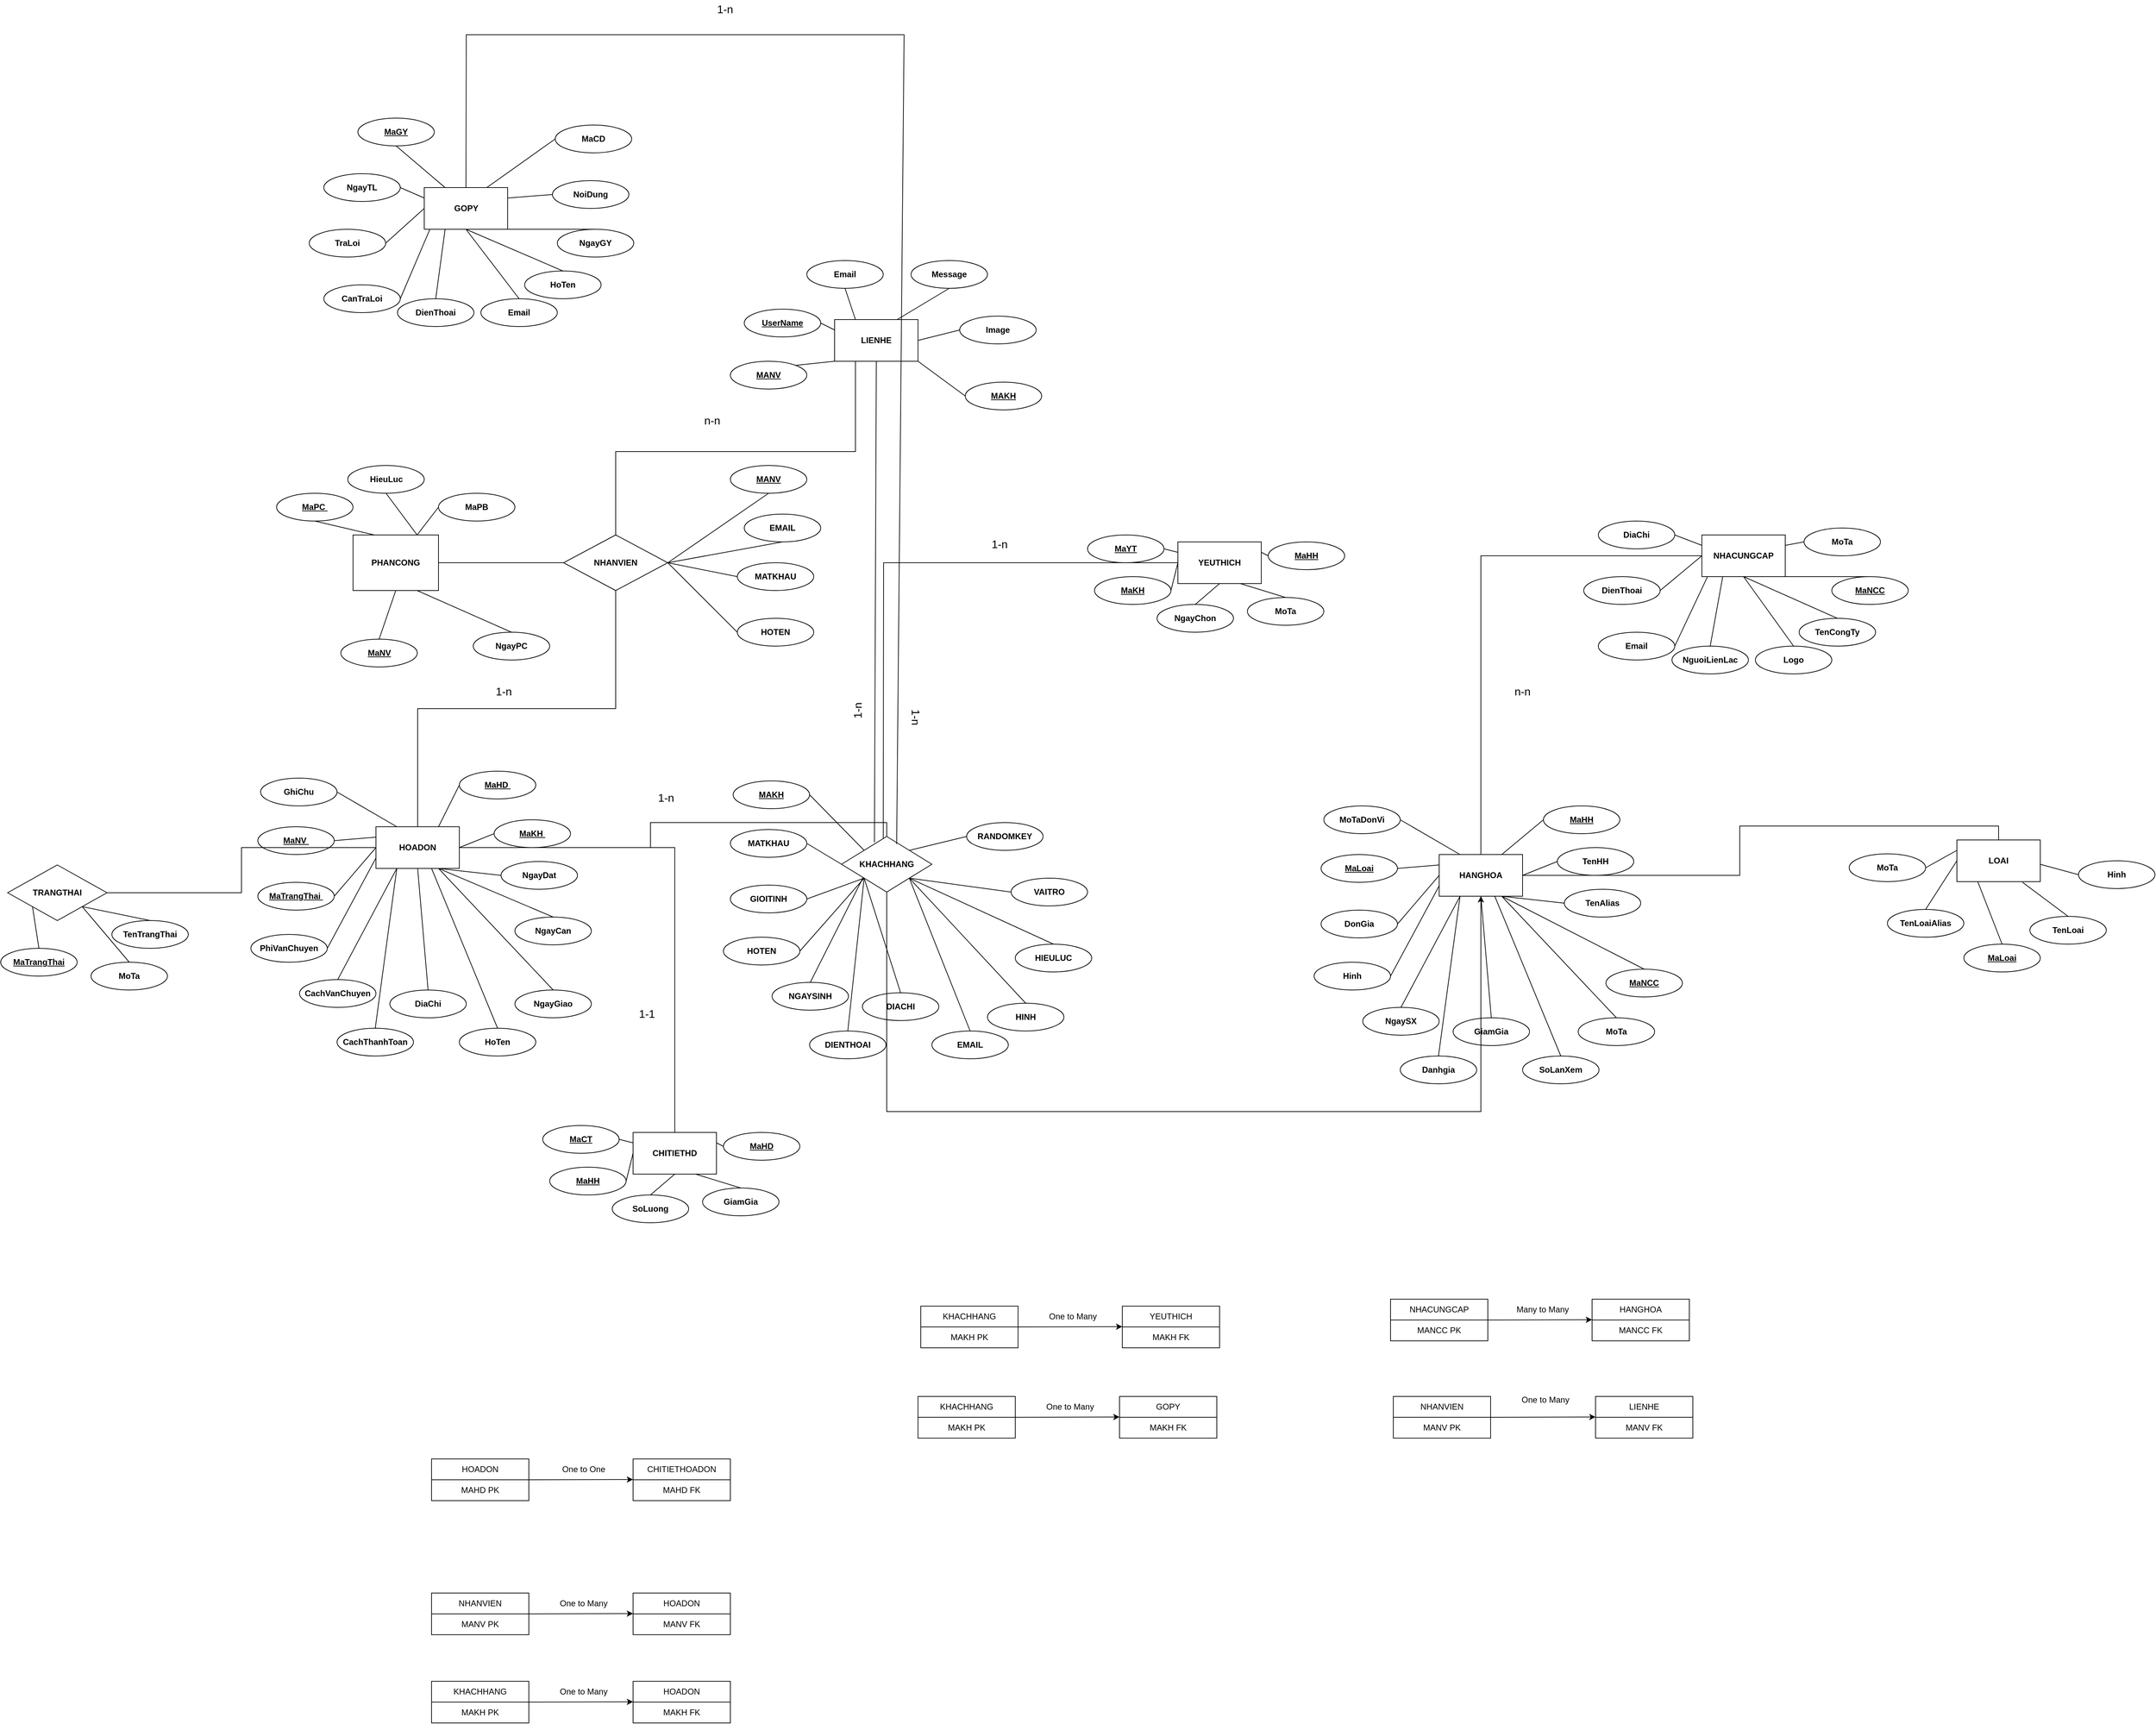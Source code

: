 <mxfile version="26.0.2">
  <diagram name="Trang-1" id="tl0PI4m8TOmARIXZzerM">
    <mxGraphModel dx="596" dy="821" grid="1" gridSize="10" guides="1" tooltips="1" connect="1" arrows="1" fold="1" page="1" pageScale="1" pageWidth="827" pageHeight="1169" math="0" shadow="0">
      <root>
        <mxCell id="0" />
        <mxCell id="1" parent="0" />
        <mxCell id="JhfPwucGBp-IxvxOEwGX-2" style="edgeStyle=orthogonalEdgeStyle;rounded=0;orthogonalLoop=1;jettySize=auto;html=1;entryX=0.5;entryY=0;entryDx=0;entryDy=0;endArrow=none;endFill=0;" parent="1" source="JhfPwucGBp-IxvxOEwGX-3" target="JhfPwucGBp-IxvxOEwGX-55" edge="1">
          <mxGeometry relative="1" as="geometry" />
        </mxCell>
        <mxCell id="JhfPwucGBp-IxvxOEwGX-3" value="HANGHOA" style="rounded=0;whiteSpace=wrap;html=1;fontStyle=1" parent="1" vertex="1">
          <mxGeometry x="3280" y="1860" width="120" height="60" as="geometry" />
        </mxCell>
        <mxCell id="JhfPwucGBp-IxvxOEwGX-4" value="&lt;b&gt;&lt;u&gt;MaHH&lt;/u&gt;&lt;/b&gt;" style="ellipse;whiteSpace=wrap;html=1;" parent="1" vertex="1">
          <mxGeometry x="3430" y="1790" width="110" height="40" as="geometry" />
        </mxCell>
        <mxCell id="JhfPwucGBp-IxvxOEwGX-5" value="&lt;b&gt;TenHH&lt;/b&gt;" style="ellipse;whiteSpace=wrap;html=1;" parent="1" vertex="1">
          <mxGeometry x="3450" y="1850" width="110" height="40" as="geometry" />
        </mxCell>
        <mxCell id="JhfPwucGBp-IxvxOEwGX-6" value="" style="endArrow=none;html=1;rounded=0;exitX=0;exitY=0.5;exitDx=0;exitDy=0;entryX=0.75;entryY=0;entryDx=0;entryDy=0;" parent="1" source="JhfPwucGBp-IxvxOEwGX-4" target="JhfPwucGBp-IxvxOEwGX-3" edge="1">
          <mxGeometry width="50" height="50" relative="1" as="geometry">
            <mxPoint x="3390" y="1850" as="sourcePoint" />
            <mxPoint x="3440" y="1800" as="targetPoint" />
          </mxGeometry>
        </mxCell>
        <mxCell id="JhfPwucGBp-IxvxOEwGX-7" value="" style="endArrow=none;html=1;rounded=0;exitX=0.75;exitY=0;exitDx=0;exitDy=0;entryX=0;entryY=0.5;entryDx=0;entryDy=0;" parent="1" target="JhfPwucGBp-IxvxOEwGX-5" edge="1">
          <mxGeometry width="50" height="50" relative="1" as="geometry">
            <mxPoint x="3400" y="1890" as="sourcePoint" />
            <mxPoint x="3470" y="1830" as="targetPoint" />
          </mxGeometry>
        </mxCell>
        <mxCell id="JhfPwucGBp-IxvxOEwGX-8" value="&lt;b&gt;TenAlias&lt;/b&gt;" style="ellipse;whiteSpace=wrap;html=1;" parent="1" vertex="1">
          <mxGeometry x="3460" y="1910" width="110" height="40" as="geometry" />
        </mxCell>
        <mxCell id="JhfPwucGBp-IxvxOEwGX-9" value="" style="endArrow=none;html=1;rounded=0;exitX=0.75;exitY=1;exitDx=0;exitDy=0;entryX=0;entryY=0.5;entryDx=0;entryDy=0;" parent="1" source="JhfPwucGBp-IxvxOEwGX-3" target="JhfPwucGBp-IxvxOEwGX-8" edge="1">
          <mxGeometry width="50" height="50" relative="1" as="geometry">
            <mxPoint x="3390" y="1980" as="sourcePoint" />
            <mxPoint x="3460" y="1920" as="targetPoint" />
          </mxGeometry>
        </mxCell>
        <mxCell id="JhfPwucGBp-IxvxOEwGX-10" value="&lt;b&gt;&lt;u&gt;MaLoai&lt;/u&gt;&lt;/b&gt;" style="ellipse;whiteSpace=wrap;html=1;" parent="1" vertex="1">
          <mxGeometry x="3110" y="1860" width="110" height="40" as="geometry" />
        </mxCell>
        <mxCell id="JhfPwucGBp-IxvxOEwGX-11" value="" style="endArrow=none;html=1;rounded=0;exitX=0;exitY=0.25;exitDx=0;exitDy=0;entryX=1;entryY=0.5;entryDx=0;entryDy=0;" parent="1" source="JhfPwucGBp-IxvxOEwGX-3" target="JhfPwucGBp-IxvxOEwGX-10" edge="1">
          <mxGeometry width="50" height="50" relative="1" as="geometry">
            <mxPoint x="3120" y="1890" as="sourcePoint" />
            <mxPoint x="3150" y="1725" as="targetPoint" />
          </mxGeometry>
        </mxCell>
        <mxCell id="JhfPwucGBp-IxvxOEwGX-12" value="&lt;b&gt;MoTaDonVi&lt;/b&gt;" style="ellipse;whiteSpace=wrap;html=1;" parent="1" vertex="1">
          <mxGeometry x="3114" y="1790" width="110" height="40" as="geometry" />
        </mxCell>
        <mxCell id="JhfPwucGBp-IxvxOEwGX-13" value="" style="endArrow=none;html=1;rounded=0;exitX=0.25;exitY=0;exitDx=0;exitDy=0;entryX=1;entryY=0.5;entryDx=0;entryDy=0;" parent="1" source="JhfPwucGBp-IxvxOEwGX-3" target="JhfPwucGBp-IxvxOEwGX-12" edge="1">
          <mxGeometry width="50" height="50" relative="1" as="geometry">
            <mxPoint x="3310" y="1775" as="sourcePoint" />
            <mxPoint x="3180" y="1625" as="targetPoint" />
          </mxGeometry>
        </mxCell>
        <mxCell id="JhfPwucGBp-IxvxOEwGX-14" value="&lt;b&gt;DonGia&lt;/b&gt;" style="ellipse;whiteSpace=wrap;html=1;" parent="1" vertex="1">
          <mxGeometry x="3110" y="1940" width="110" height="40" as="geometry" />
        </mxCell>
        <mxCell id="JhfPwucGBp-IxvxOEwGX-15" value="" style="endArrow=none;html=1;rounded=0;exitX=0;exitY=0.5;exitDx=0;exitDy=0;entryX=1;entryY=0.5;entryDx=0;entryDy=0;" parent="1" source="JhfPwucGBp-IxvxOEwGX-3" target="JhfPwucGBp-IxvxOEwGX-14" edge="1">
          <mxGeometry width="50" height="50" relative="1" as="geometry">
            <mxPoint x="3280" y="1955" as="sourcePoint" />
            <mxPoint x="3150" y="1805" as="targetPoint" />
          </mxGeometry>
        </mxCell>
        <mxCell id="JhfPwucGBp-IxvxOEwGX-16" value="&lt;b&gt;Hinh&lt;/b&gt;" style="ellipse;whiteSpace=wrap;html=1;" parent="1" vertex="1">
          <mxGeometry x="3100" y="2015" width="110" height="40" as="geometry" />
        </mxCell>
        <mxCell id="JhfPwucGBp-IxvxOEwGX-17" value="" style="endArrow=none;html=1;rounded=0;exitX=0;exitY=0.75;exitDx=0;exitDy=0;entryX=1;entryY=0.5;entryDx=0;entryDy=0;" parent="1" source="JhfPwucGBp-IxvxOEwGX-3" target="JhfPwucGBp-IxvxOEwGX-16" edge="1">
          <mxGeometry width="50" height="50" relative="1" as="geometry">
            <mxPoint x="3270" y="1980" as="sourcePoint" />
            <mxPoint x="3140" y="1880" as="targetPoint" />
          </mxGeometry>
        </mxCell>
        <mxCell id="JhfPwucGBp-IxvxOEwGX-18" value="&lt;b&gt;NgaySX&lt;/b&gt;" style="ellipse;whiteSpace=wrap;html=1;" parent="1" vertex="1">
          <mxGeometry x="3170" y="2080" width="110" height="40" as="geometry" />
        </mxCell>
        <mxCell id="JhfPwucGBp-IxvxOEwGX-19" value="" style="endArrow=none;html=1;rounded=0;exitX=0.25;exitY=1;exitDx=0;exitDy=0;entryX=0.5;entryY=0;entryDx=0;entryDy=0;" parent="1" source="JhfPwucGBp-IxvxOEwGX-3" target="JhfPwucGBp-IxvxOEwGX-18" edge="1">
          <mxGeometry width="50" height="50" relative="1" as="geometry">
            <mxPoint x="3425" y="1980" as="sourcePoint" />
            <mxPoint x="3295" y="1880" as="targetPoint" />
          </mxGeometry>
        </mxCell>
        <mxCell id="JhfPwucGBp-IxvxOEwGX-20" value="&lt;b&gt;GiamGia&lt;/b&gt;" style="ellipse;whiteSpace=wrap;html=1;" parent="1" vertex="1">
          <mxGeometry x="3300" y="2095" width="110" height="40" as="geometry" />
        </mxCell>
        <mxCell id="JhfPwucGBp-IxvxOEwGX-21" value="" style="endArrow=none;html=1;rounded=0;exitX=0.5;exitY=1;exitDx=0;exitDy=0;entryX=0.5;entryY=0;entryDx=0;entryDy=0;" parent="1" source="JhfPwucGBp-IxvxOEwGX-3" target="JhfPwucGBp-IxvxOEwGX-20" edge="1">
          <mxGeometry width="50" height="50" relative="1" as="geometry">
            <mxPoint x="3440" y="1935" as="sourcePoint" />
            <mxPoint x="3425" y="1895" as="targetPoint" />
          </mxGeometry>
        </mxCell>
        <mxCell id="JhfPwucGBp-IxvxOEwGX-22" value="&lt;b&gt;SoLanXem&lt;/b&gt;" style="ellipse;whiteSpace=wrap;html=1;" parent="1" vertex="1">
          <mxGeometry x="3400" y="2150" width="110" height="40" as="geometry" />
        </mxCell>
        <mxCell id="JhfPwucGBp-IxvxOEwGX-23" value="&lt;b&gt;MoTa&lt;/b&gt;" style="ellipse;whiteSpace=wrap;html=1;" parent="1" vertex="1">
          <mxGeometry x="3480" y="2095" width="110" height="40" as="geometry" />
        </mxCell>
        <mxCell id="JhfPwucGBp-IxvxOEwGX-24" value="" style="endArrow=none;html=1;rounded=0;exitX=0.75;exitY=1;exitDx=0;exitDy=0;entryX=0.5;entryY=0;entryDx=0;entryDy=0;" parent="1" source="JhfPwucGBp-IxvxOEwGX-3" target="JhfPwucGBp-IxvxOEwGX-23" edge="1">
          <mxGeometry width="50" height="50" relative="1" as="geometry">
            <mxPoint x="3520" y="1920" as="sourcePoint" />
            <mxPoint x="3605" y="1895" as="targetPoint" />
          </mxGeometry>
        </mxCell>
        <mxCell id="JhfPwucGBp-IxvxOEwGX-25" value="&lt;b&gt;&lt;u&gt;MaNCC&lt;/u&gt;&lt;/b&gt;" style="ellipse;whiteSpace=wrap;html=1;" parent="1" vertex="1">
          <mxGeometry x="3520" y="2025" width="110" height="40" as="geometry" />
        </mxCell>
        <mxCell id="JhfPwucGBp-IxvxOEwGX-26" value="" style="endArrow=none;html=1;rounded=0;exitX=0.75;exitY=1;exitDx=0;exitDy=0;entryX=0.5;entryY=0;entryDx=0;entryDy=0;" parent="1" source="JhfPwucGBp-IxvxOEwGX-3" target="JhfPwucGBp-IxvxOEwGX-25" edge="1">
          <mxGeometry width="50" height="50" relative="1" as="geometry">
            <mxPoint x="3560" y="1850" as="sourcePoint" />
            <mxPoint x="3645" y="1825" as="targetPoint" />
          </mxGeometry>
        </mxCell>
        <mxCell id="JhfPwucGBp-IxvxOEwGX-27" value="&lt;b&gt;Danhgia&lt;/b&gt;" style="ellipse;whiteSpace=wrap;html=1;" parent="1" vertex="1">
          <mxGeometry x="3224" y="2150" width="110" height="40" as="geometry" />
        </mxCell>
        <mxCell id="JhfPwucGBp-IxvxOEwGX-28" value="" style="endArrow=none;html=1;rounded=0;exitX=0.25;exitY=1;exitDx=0;exitDy=0;entryX=0.5;entryY=0;entryDx=0;entryDy=0;" parent="1" source="JhfPwucGBp-IxvxOEwGX-3" target="JhfPwucGBp-IxvxOEwGX-27" edge="1">
          <mxGeometry width="50" height="50" relative="1" as="geometry">
            <mxPoint x="3280" y="1970" as="sourcePoint" />
            <mxPoint x="3365" y="1945" as="targetPoint" />
          </mxGeometry>
        </mxCell>
        <mxCell id="JhfPwucGBp-IxvxOEwGX-29" style="edgeStyle=orthogonalEdgeStyle;rounded=0;orthogonalLoop=1;jettySize=auto;html=1;endArrow=none;endFill=0;exitX=0.5;exitY=0;exitDx=0;exitDy=0;" parent="1" source="JhfPwucGBp-IxvxOEwGX-222" target="JhfPwucGBp-IxvxOEwGX-92" edge="1">
          <mxGeometry relative="1" as="geometry">
            <mxPoint x="1080.0" y="1850" as="sourcePoint" />
          </mxGeometry>
        </mxCell>
        <mxCell id="JhfPwucGBp-IxvxOEwGX-30" value="RANDOMKEY" style="ellipse;whiteSpace=wrap;html=1;fontStyle=1" parent="1" vertex="1">
          <mxGeometry x="2600" y="1814" width="110" height="40" as="geometry" />
        </mxCell>
        <mxCell id="JhfPwucGBp-IxvxOEwGX-31" value="" style="endArrow=none;html=1;rounded=0;exitX=1;exitY=0;exitDx=0;exitDy=0;entryX=0;entryY=0.5;entryDx=0;entryDy=0;fontStyle=1" parent="1" source="JhfPwucGBp-IxvxOEwGX-222" target="JhfPwucGBp-IxvxOEwGX-30" edge="1">
          <mxGeometry width="50" height="50" relative="1" as="geometry">
            <mxPoint x="2550.0" y="1859" as="sourcePoint" />
            <mxPoint x="2620" y="1794" as="targetPoint" />
          </mxGeometry>
        </mxCell>
        <mxCell id="JhfPwucGBp-IxvxOEwGX-32" value="VAITRO" style="ellipse;whiteSpace=wrap;html=1;fontStyle=1" parent="1" vertex="1">
          <mxGeometry x="2664" y="1894" width="110" height="40" as="geometry" />
        </mxCell>
        <mxCell id="JhfPwucGBp-IxvxOEwGX-33" value="" style="endArrow=none;html=1;rounded=0;exitX=1;exitY=1;exitDx=0;exitDy=0;entryX=0;entryY=0.5;entryDx=0;entryDy=0;fontStyle=1" parent="1" source="JhfPwucGBp-IxvxOEwGX-222" target="JhfPwucGBp-IxvxOEwGX-32" edge="1">
          <mxGeometry width="50" height="50" relative="1" as="geometry">
            <mxPoint x="2550.0" y="1889" as="sourcePoint" />
            <mxPoint x="2610" y="1884" as="targetPoint" />
          </mxGeometry>
        </mxCell>
        <mxCell id="JhfPwucGBp-IxvxOEwGX-34" value="MATKHAU" style="ellipse;whiteSpace=wrap;html=1;fontStyle=1" parent="1" vertex="1">
          <mxGeometry x="2260" y="1824" width="110" height="40" as="geometry" />
        </mxCell>
        <mxCell id="JhfPwucGBp-IxvxOEwGX-35" value="" style="endArrow=none;html=1;rounded=0;exitX=0;exitY=0.5;exitDx=0;exitDy=0;entryX=1;entryY=0.5;entryDx=0;entryDy=0;fontStyle=1" parent="1" source="JhfPwucGBp-IxvxOEwGX-222" target="JhfPwucGBp-IxvxOEwGX-34" edge="1">
          <mxGeometry width="50" height="50" relative="1" as="geometry">
            <mxPoint x="2430.0" y="1859" as="sourcePoint" />
            <mxPoint x="2300" y="1689" as="targetPoint" />
          </mxGeometry>
        </mxCell>
        <mxCell id="JhfPwucGBp-IxvxOEwGX-36" value="&lt;u&gt;MAKH&lt;/u&gt;" style="ellipse;whiteSpace=wrap;html=1;fontStyle=1" parent="1" vertex="1">
          <mxGeometry x="2264" y="1754" width="110" height="40" as="geometry" />
        </mxCell>
        <mxCell id="JhfPwucGBp-IxvxOEwGX-37" value="" style="endArrow=none;html=1;rounded=0;exitX=0;exitY=0;exitDx=0;exitDy=0;entryX=1;entryY=0.5;entryDx=0;entryDy=0;fontStyle=1" parent="1" source="JhfPwucGBp-IxvxOEwGX-222" target="JhfPwucGBp-IxvxOEwGX-36" edge="1">
          <mxGeometry width="50" height="50" relative="1" as="geometry">
            <mxPoint x="2460.0" y="1844" as="sourcePoint" />
            <mxPoint x="2330" y="1589" as="targetPoint" />
          </mxGeometry>
        </mxCell>
        <mxCell id="JhfPwucGBp-IxvxOEwGX-38" value="GIOITINH" style="ellipse;whiteSpace=wrap;html=1;fontStyle=1" parent="1" vertex="1">
          <mxGeometry x="2260" y="1904" width="110" height="40" as="geometry" />
        </mxCell>
        <mxCell id="JhfPwucGBp-IxvxOEwGX-39" value="" style="endArrow=none;html=1;rounded=0;exitX=0;exitY=1;exitDx=0;exitDy=0;entryX=1;entryY=0.5;entryDx=0;entryDy=0;fontStyle=1" parent="1" source="JhfPwucGBp-IxvxOEwGX-222" target="JhfPwucGBp-IxvxOEwGX-38" edge="1">
          <mxGeometry width="50" height="50" relative="1" as="geometry">
            <mxPoint x="2430.0" y="1874" as="sourcePoint" />
            <mxPoint x="2300" y="1769" as="targetPoint" />
          </mxGeometry>
        </mxCell>
        <mxCell id="JhfPwucGBp-IxvxOEwGX-40" value="HOTEN" style="ellipse;whiteSpace=wrap;html=1;fontStyle=1" parent="1" vertex="1">
          <mxGeometry x="2250" y="1979" width="110" height="40" as="geometry" />
        </mxCell>
        <mxCell id="JhfPwucGBp-IxvxOEwGX-41" value="" style="endArrow=none;html=1;rounded=0;exitX=0;exitY=1;exitDx=0;exitDy=0;entryX=1;entryY=0.5;entryDx=0;entryDy=0;fontStyle=1" parent="1" source="JhfPwucGBp-IxvxOEwGX-222" target="JhfPwucGBp-IxvxOEwGX-40" edge="1">
          <mxGeometry width="50" height="50" relative="1" as="geometry">
            <mxPoint x="2430.0" y="1889" as="sourcePoint" />
            <mxPoint x="2290" y="1844" as="targetPoint" />
          </mxGeometry>
        </mxCell>
        <mxCell id="JhfPwucGBp-IxvxOEwGX-42" value="NGAYSINH" style="ellipse;whiteSpace=wrap;html=1;fontStyle=1" parent="1" vertex="1">
          <mxGeometry x="2320" y="2044" width="110" height="40" as="geometry" />
        </mxCell>
        <mxCell id="JhfPwucGBp-IxvxOEwGX-43" value="" style="endArrow=none;html=1;rounded=0;exitX=0.246;exitY=0.714;exitDx=0;exitDy=0;entryX=0.5;entryY=0;entryDx=0;entryDy=0;fontStyle=1;exitPerimeter=0;" parent="1" source="JhfPwucGBp-IxvxOEwGX-222" target="JhfPwucGBp-IxvxOEwGX-42" edge="1">
          <mxGeometry width="50" height="50" relative="1" as="geometry">
            <mxPoint x="2460.0" y="1904" as="sourcePoint" />
            <mxPoint x="2445" y="1844" as="targetPoint" />
          </mxGeometry>
        </mxCell>
        <mxCell id="JhfPwucGBp-IxvxOEwGX-44" value="DIACHI" style="ellipse;whiteSpace=wrap;html=1;fontStyle=1" parent="1" vertex="1">
          <mxGeometry x="2450" y="2059" width="110" height="40" as="geometry" />
        </mxCell>
        <mxCell id="JhfPwucGBp-IxvxOEwGX-45" value="" style="endArrow=none;html=1;rounded=0;entryX=0.5;entryY=0;entryDx=0;entryDy=0;fontStyle=1;exitX=0;exitY=1;exitDx=0;exitDy=0;" parent="1" source="JhfPwucGBp-IxvxOEwGX-222" target="JhfPwucGBp-IxvxOEwGX-44" edge="1">
          <mxGeometry width="50" height="50" relative="1" as="geometry">
            <mxPoint x="2460" y="1884" as="sourcePoint" />
            <mxPoint x="2575" y="1859" as="targetPoint" />
          </mxGeometry>
        </mxCell>
        <mxCell id="JhfPwucGBp-IxvxOEwGX-46" value="EMAIL" style="ellipse;whiteSpace=wrap;html=1;fontStyle=1" parent="1" vertex="1">
          <mxGeometry x="2550" y="2114" width="110" height="40" as="geometry" />
        </mxCell>
        <mxCell id="JhfPwucGBp-IxvxOEwGX-47" value="" style="endArrow=none;html=1;rounded=0;exitX=1;exitY=1;exitDx=0;exitDy=0;entryX=0.5;entryY=0;entryDx=0;entryDy=0;fontStyle=1" parent="1" source="JhfPwucGBp-IxvxOEwGX-222" target="JhfPwucGBp-IxvxOEwGX-46" edge="1">
          <mxGeometry width="50" height="50" relative="1" as="geometry">
            <mxPoint x="2520.0" y="1904" as="sourcePoint" />
            <mxPoint x="2725" y="1899" as="targetPoint" />
          </mxGeometry>
        </mxCell>
        <mxCell id="JhfPwucGBp-IxvxOEwGX-48" value="HINH" style="ellipse;whiteSpace=wrap;html=1;fontStyle=1" parent="1" vertex="1">
          <mxGeometry x="2630" y="2074" width="110" height="40" as="geometry" />
        </mxCell>
        <mxCell id="JhfPwucGBp-IxvxOEwGX-49" value="" style="endArrow=none;html=1;rounded=0;exitX=1;exitY=1;exitDx=0;exitDy=0;entryX=0.5;entryY=0;entryDx=0;entryDy=0;fontStyle=1" parent="1" source="JhfPwucGBp-IxvxOEwGX-222" target="JhfPwucGBp-IxvxOEwGX-48" edge="1">
          <mxGeometry width="50" height="50" relative="1" as="geometry">
            <mxPoint x="2520.0" y="1904" as="sourcePoint" />
            <mxPoint x="2755" y="1859" as="targetPoint" />
          </mxGeometry>
        </mxCell>
        <mxCell id="JhfPwucGBp-IxvxOEwGX-50" value="HIEULUC" style="ellipse;whiteSpace=wrap;html=1;fontStyle=1" parent="1" vertex="1">
          <mxGeometry x="2670" y="1989" width="110" height="40" as="geometry" />
        </mxCell>
        <mxCell id="JhfPwucGBp-IxvxOEwGX-51" value="" style="endArrow=none;html=1;rounded=0;exitX=1;exitY=1;exitDx=0;exitDy=0;entryX=0.5;entryY=0;entryDx=0;entryDy=0;fontStyle=1" parent="1" source="JhfPwucGBp-IxvxOEwGX-222" target="JhfPwucGBp-IxvxOEwGX-50" edge="1">
          <mxGeometry width="50" height="50" relative="1" as="geometry">
            <mxPoint x="2520.0" y="1904" as="sourcePoint" />
            <mxPoint x="2795" y="1789" as="targetPoint" />
          </mxGeometry>
        </mxCell>
        <mxCell id="JhfPwucGBp-IxvxOEwGX-52" value="DIENTHOAI" style="ellipse;whiteSpace=wrap;html=1;fontStyle=1" parent="1" vertex="1">
          <mxGeometry x="2374" y="2114" width="110" height="40" as="geometry" />
        </mxCell>
        <mxCell id="JhfPwucGBp-IxvxOEwGX-53" value="" style="endArrow=none;html=1;rounded=0;exitX=0;exitY=1;exitDx=0;exitDy=0;entryX=0.5;entryY=0;entryDx=0;entryDy=0;fontStyle=1" parent="1" source="JhfPwucGBp-IxvxOEwGX-222" target="JhfPwucGBp-IxvxOEwGX-52" edge="1">
          <mxGeometry width="50" height="50" relative="1" as="geometry">
            <mxPoint x="2460.0" y="1904" as="sourcePoint" />
            <mxPoint x="2515" y="1909" as="targetPoint" />
          </mxGeometry>
        </mxCell>
        <mxCell id="JhfPwucGBp-IxvxOEwGX-54" value="" style="endArrow=none;html=1;rounded=0;exitX=0.5;exitY=1;exitDx=0;exitDy=0;entryX=0.5;entryY=0;entryDx=0;entryDy=0;" parent="1" target="JhfPwucGBp-IxvxOEwGX-22" edge="1">
          <mxGeometry width="50" height="50" relative="1" as="geometry">
            <mxPoint x="3360" y="1920" as="sourcePoint" />
            <mxPoint x="3375" y="2095" as="targetPoint" />
          </mxGeometry>
        </mxCell>
        <mxCell id="JhfPwucGBp-IxvxOEwGX-55" value="LOAI" style="rounded=0;whiteSpace=wrap;html=1;fontStyle=1" parent="1" vertex="1">
          <mxGeometry x="4025" y="1839" width="120" height="60" as="geometry" />
        </mxCell>
        <mxCell id="JhfPwucGBp-IxvxOEwGX-56" value="MoTa" style="ellipse;whiteSpace=wrap;html=1;fontStyle=1" parent="1" vertex="1">
          <mxGeometry x="3870" y="1859" width="110" height="40" as="geometry" />
        </mxCell>
        <mxCell id="JhfPwucGBp-IxvxOEwGX-57" value="" style="endArrow=none;html=1;rounded=0;exitX=0;exitY=0.25;exitDx=0;exitDy=0;entryX=1;entryY=0.5;entryDx=0;entryDy=0;fontStyle=1" parent="1" source="JhfPwucGBp-IxvxOEwGX-55" target="JhfPwucGBp-IxvxOEwGX-56" edge="1">
          <mxGeometry width="50" height="50" relative="1" as="geometry">
            <mxPoint x="3865" y="1849" as="sourcePoint" />
            <mxPoint x="3895" y="1684" as="targetPoint" />
          </mxGeometry>
        </mxCell>
        <mxCell id="JhfPwucGBp-IxvxOEwGX-58" value="Hinh" style="ellipse;whiteSpace=wrap;html=1;fontStyle=1" parent="1" vertex="1">
          <mxGeometry x="4200" y="1869" width="110" height="40" as="geometry" />
        </mxCell>
        <mxCell id="JhfPwucGBp-IxvxOEwGX-59" value="" style="endArrow=none;html=1;rounded=0;exitX=0.994;exitY=0.581;exitDx=0;exitDy=0;entryX=0;entryY=0.5;entryDx=0;entryDy=0;fontStyle=1;exitPerimeter=0;" parent="1" source="JhfPwucGBp-IxvxOEwGX-55" target="JhfPwucGBp-IxvxOEwGX-58" edge="1">
          <mxGeometry width="50" height="50" relative="1" as="geometry">
            <mxPoint x="4055" y="1734" as="sourcePoint" />
            <mxPoint x="3925" y="1584" as="targetPoint" />
          </mxGeometry>
        </mxCell>
        <mxCell id="JhfPwucGBp-IxvxOEwGX-60" value="TenLoaiAlias" style="ellipse;whiteSpace=wrap;html=1;fontStyle=1" parent="1" vertex="1">
          <mxGeometry x="3925" y="1939" width="110" height="40" as="geometry" />
        </mxCell>
        <mxCell id="JhfPwucGBp-IxvxOEwGX-61" value="" style="endArrow=none;html=1;rounded=0;exitX=0;exitY=0.5;exitDx=0;exitDy=0;entryX=0.5;entryY=0;entryDx=0;entryDy=0;fontStyle=1" parent="1" source="JhfPwucGBp-IxvxOEwGX-55" target="JhfPwucGBp-IxvxOEwGX-60" edge="1">
          <mxGeometry width="50" height="50" relative="1" as="geometry">
            <mxPoint x="4025" y="1914" as="sourcePoint" />
            <mxPoint x="3895" y="1764" as="targetPoint" />
          </mxGeometry>
        </mxCell>
        <mxCell id="JhfPwucGBp-IxvxOEwGX-62" value="TenLoai" style="ellipse;whiteSpace=wrap;html=1;fontStyle=1" parent="1" vertex="1">
          <mxGeometry x="4130" y="1949" width="110" height="40" as="geometry" />
        </mxCell>
        <mxCell id="JhfPwucGBp-IxvxOEwGX-63" value="" style="endArrow=none;html=1;rounded=0;exitX=0.787;exitY=1.016;exitDx=0;exitDy=0;entryX=0.5;entryY=0;entryDx=0;entryDy=0;fontStyle=1;exitPerimeter=0;" parent="1" source="JhfPwucGBp-IxvxOEwGX-55" target="JhfPwucGBp-IxvxOEwGX-62" edge="1">
          <mxGeometry width="50" height="50" relative="1" as="geometry">
            <mxPoint x="4015" y="1939" as="sourcePoint" />
            <mxPoint x="3885" y="1839" as="targetPoint" />
          </mxGeometry>
        </mxCell>
        <mxCell id="JhfPwucGBp-IxvxOEwGX-64" value="&lt;u&gt;MaLoai &lt;/u&gt;" style="ellipse;whiteSpace=wrap;html=1;fontStyle=1" parent="1" vertex="1">
          <mxGeometry x="4035" y="1989" width="110" height="40" as="geometry" />
        </mxCell>
        <mxCell id="JhfPwucGBp-IxvxOEwGX-65" value="" style="endArrow=none;html=1;rounded=0;exitX=0.25;exitY=1;exitDx=0;exitDy=0;entryX=0.5;entryY=0;entryDx=0;entryDy=0;fontStyle=1" parent="1" source="JhfPwucGBp-IxvxOEwGX-55" target="JhfPwucGBp-IxvxOEwGX-64" edge="1">
          <mxGeometry width="50" height="50" relative="1" as="geometry">
            <mxPoint x="4170" y="1939" as="sourcePoint" />
            <mxPoint x="4040" y="1839" as="targetPoint" />
          </mxGeometry>
        </mxCell>
        <mxCell id="JhfPwucGBp-IxvxOEwGX-66" style="edgeStyle=orthogonalEdgeStyle;rounded=0;orthogonalLoop=1;jettySize=auto;html=1;entryX=0.5;entryY=0;entryDx=0;entryDy=0;endArrow=none;endFill=0;" parent="1" source="JhfPwucGBp-IxvxOEwGX-67" target="JhfPwucGBp-IxvxOEwGX-3" edge="1">
          <mxGeometry relative="1" as="geometry" />
        </mxCell>
        <mxCell id="JhfPwucGBp-IxvxOEwGX-67" value="NHACUNGCAP" style="rounded=0;whiteSpace=wrap;html=1;fontStyle=1" parent="1" vertex="1">
          <mxGeometry x="3658" y="1400" width="120" height="60" as="geometry" />
        </mxCell>
        <mxCell id="JhfPwucGBp-IxvxOEwGX-68" value="DiaChi" style="ellipse;whiteSpace=wrap;html=1;fontStyle=1" parent="1" vertex="1">
          <mxGeometry x="3509" y="1380" width="110" height="40" as="geometry" />
        </mxCell>
        <mxCell id="JhfPwucGBp-IxvxOEwGX-69" value="" style="endArrow=none;html=1;rounded=0;exitX=0;exitY=0.25;exitDx=0;exitDy=0;entryX=1;entryY=0.5;entryDx=0;entryDy=0;fontStyle=1" parent="1" source="JhfPwucGBp-IxvxOEwGX-67" target="JhfPwucGBp-IxvxOEwGX-68" edge="1">
          <mxGeometry width="50" height="50" relative="1" as="geometry">
            <mxPoint x="3498" y="1410" as="sourcePoint" />
            <mxPoint x="3528" y="1245" as="targetPoint" />
          </mxGeometry>
        </mxCell>
        <mxCell id="JhfPwucGBp-IxvxOEwGX-70" value="MoTa" style="ellipse;whiteSpace=wrap;html=1;fontStyle=1" parent="1" vertex="1">
          <mxGeometry x="3805" y="1390" width="110" height="40" as="geometry" />
        </mxCell>
        <mxCell id="JhfPwucGBp-IxvxOEwGX-71" value="" style="endArrow=none;html=1;rounded=0;exitX=1;exitY=0.25;exitDx=0;exitDy=0;entryX=0;entryY=0.5;entryDx=0;entryDy=0;fontStyle=1" parent="1" source="JhfPwucGBp-IxvxOEwGX-67" target="JhfPwucGBp-IxvxOEwGX-70" edge="1">
          <mxGeometry width="50" height="50" relative="1" as="geometry">
            <mxPoint x="3688" y="1295" as="sourcePoint" />
            <mxPoint x="3558" y="1145" as="targetPoint" />
          </mxGeometry>
        </mxCell>
        <mxCell id="JhfPwucGBp-IxvxOEwGX-72" value="DienThoai" style="ellipse;whiteSpace=wrap;html=1;fontStyle=1" parent="1" vertex="1">
          <mxGeometry x="3488" y="1460" width="110" height="40" as="geometry" />
        </mxCell>
        <mxCell id="JhfPwucGBp-IxvxOEwGX-73" value="" style="endArrow=none;html=1;rounded=0;exitX=0;exitY=0.5;exitDx=0;exitDy=0;entryX=1;entryY=0.5;entryDx=0;entryDy=0;fontStyle=1" parent="1" source="JhfPwucGBp-IxvxOEwGX-67" target="JhfPwucGBp-IxvxOEwGX-72" edge="1">
          <mxGeometry width="50" height="50" relative="1" as="geometry">
            <mxPoint x="3658" y="1475" as="sourcePoint" />
            <mxPoint x="3528" y="1325" as="targetPoint" />
          </mxGeometry>
        </mxCell>
        <mxCell id="JhfPwucGBp-IxvxOEwGX-74" value="Email" style="ellipse;whiteSpace=wrap;html=1;fontStyle=1" parent="1" vertex="1">
          <mxGeometry x="3509" y="1540" width="110" height="40" as="geometry" />
        </mxCell>
        <mxCell id="JhfPwucGBp-IxvxOEwGX-75" value="" style="endArrow=none;html=1;rounded=0;exitX=0.067;exitY=1.003;exitDx=0;exitDy=0;entryX=1;entryY=0.5;entryDx=0;entryDy=0;fontStyle=1;exitPerimeter=0;" parent="1" source="JhfPwucGBp-IxvxOEwGX-67" target="JhfPwucGBp-IxvxOEwGX-74" edge="1">
          <mxGeometry width="50" height="50" relative="1" as="geometry">
            <mxPoint x="3648" y="1500" as="sourcePoint" />
            <mxPoint x="3518" y="1400" as="targetPoint" />
          </mxGeometry>
        </mxCell>
        <mxCell id="JhfPwucGBp-IxvxOEwGX-76" value="NguoiLienLac" style="ellipse;whiteSpace=wrap;html=1;fontStyle=1" parent="1" vertex="1">
          <mxGeometry x="3615" y="1560" width="110" height="40" as="geometry" />
        </mxCell>
        <mxCell id="JhfPwucGBp-IxvxOEwGX-77" value="" style="endArrow=none;html=1;rounded=0;exitX=0.25;exitY=1;exitDx=0;exitDy=0;entryX=0.5;entryY=0;entryDx=0;entryDy=0;fontStyle=1" parent="1" source="JhfPwucGBp-IxvxOEwGX-67" target="JhfPwucGBp-IxvxOEwGX-76" edge="1">
          <mxGeometry width="50" height="50" relative="1" as="geometry">
            <mxPoint x="3803" y="1500" as="sourcePoint" />
            <mxPoint x="3673" y="1400" as="targetPoint" />
          </mxGeometry>
        </mxCell>
        <mxCell id="JhfPwucGBp-IxvxOEwGX-78" value="TenCongTy" style="ellipse;whiteSpace=wrap;html=1;fontStyle=1" parent="1" vertex="1">
          <mxGeometry x="3798" y="1520" width="110" height="40" as="geometry" />
        </mxCell>
        <mxCell id="JhfPwucGBp-IxvxOEwGX-79" value="" style="endArrow=none;html=1;rounded=0;exitX=0.5;exitY=1;exitDx=0;exitDy=0;entryX=0.5;entryY=0;entryDx=0;entryDy=0;fontStyle=1" parent="1" source="JhfPwucGBp-IxvxOEwGX-67" target="JhfPwucGBp-IxvxOEwGX-78" edge="1">
          <mxGeometry width="50" height="50" relative="1" as="geometry">
            <mxPoint x="3818" y="1455" as="sourcePoint" />
            <mxPoint x="3803" y="1415" as="targetPoint" />
          </mxGeometry>
        </mxCell>
        <mxCell id="JhfPwucGBp-IxvxOEwGX-80" value="&lt;u&gt;MaNCC &lt;/u&gt;" style="ellipse;whiteSpace=wrap;html=1;fontStyle=1" parent="1" vertex="1">
          <mxGeometry x="3845" y="1460" width="110" height="40" as="geometry" />
        </mxCell>
        <mxCell id="JhfPwucGBp-IxvxOEwGX-81" value="" style="endArrow=none;html=1;rounded=0;exitX=0.75;exitY=1;exitDx=0;exitDy=0;entryX=0.5;entryY=0;entryDx=0;entryDy=0;fontStyle=1" parent="1" source="JhfPwucGBp-IxvxOEwGX-67" target="JhfPwucGBp-IxvxOEwGX-80" edge="1">
          <mxGeometry width="50" height="50" relative="1" as="geometry">
            <mxPoint x="3738" y="1440" as="sourcePoint" />
            <mxPoint x="3953" y="1455" as="targetPoint" />
          </mxGeometry>
        </mxCell>
        <mxCell id="JhfPwucGBp-IxvxOEwGX-82" value="Logo" style="ellipse;whiteSpace=wrap;html=1;fontStyle=1" parent="1" vertex="1">
          <mxGeometry x="3735" y="1560" width="110" height="40" as="geometry" />
        </mxCell>
        <mxCell id="JhfPwucGBp-IxvxOEwGX-83" value="" style="endArrow=none;html=1;rounded=0;exitX=0.5;exitY=1;exitDx=0;exitDy=0;entryX=0.5;entryY=0;entryDx=0;entryDy=0;fontStyle=1" parent="1" source="JhfPwucGBp-IxvxOEwGX-67" target="JhfPwucGBp-IxvxOEwGX-82" edge="1">
          <mxGeometry width="50" height="50" relative="1" as="geometry">
            <mxPoint x="3658" y="1490" as="sourcePoint" />
            <mxPoint x="3743" y="1465" as="targetPoint" />
          </mxGeometry>
        </mxCell>
        <mxCell id="JhfPwucGBp-IxvxOEwGX-84" value="&lt;u&gt;MaTrangThai &lt;/u&gt;" style="ellipse;whiteSpace=wrap;html=1;fontStyle=1" parent="1" vertex="1">
          <mxGeometry x="1210" y="1995" width="110" height="40" as="geometry" />
        </mxCell>
        <mxCell id="JhfPwucGBp-IxvxOEwGX-85" value="" style="endArrow=none;html=1;rounded=0;exitX=0;exitY=1;exitDx=0;exitDy=0;entryX=0.5;entryY=0;entryDx=0;entryDy=0;fontStyle=1" parent="1" source="JhfPwucGBp-IxvxOEwGX-224" target="JhfPwucGBp-IxvxOEwGX-84" edge="1">
          <mxGeometry width="50" height="50" relative="1" as="geometry">
            <mxPoint x="1265" y="1955" as="sourcePoint" />
            <mxPoint x="1105" y="1740" as="targetPoint" />
          </mxGeometry>
        </mxCell>
        <mxCell id="JhfPwucGBp-IxvxOEwGX-86" value="TenTrangThai" style="ellipse;whiteSpace=wrap;html=1;fontStyle=1" parent="1" vertex="1">
          <mxGeometry x="1370" y="1955" width="110" height="40" as="geometry" />
        </mxCell>
        <mxCell id="JhfPwucGBp-IxvxOEwGX-87" value="" style="endArrow=none;html=1;rounded=0;exitX=1;exitY=1;exitDx=0;exitDy=0;entryX=0.5;entryY=0;entryDx=0;entryDy=0;fontStyle=1;" parent="1" source="JhfPwucGBp-IxvxOEwGX-224" target="JhfPwucGBp-IxvxOEwGX-86" edge="1">
          <mxGeometry width="50" height="50" relative="1" as="geometry">
            <mxPoint x="1354.28" y="1929.86" as="sourcePoint" />
            <mxPoint x="1135" y="1640" as="targetPoint" />
          </mxGeometry>
        </mxCell>
        <mxCell id="JhfPwucGBp-IxvxOEwGX-88" value="MoTa" style="ellipse;whiteSpace=wrap;html=1;fontStyle=1" parent="1" vertex="1">
          <mxGeometry x="1340" y="2015" width="110" height="40" as="geometry" />
        </mxCell>
        <mxCell id="JhfPwucGBp-IxvxOEwGX-89" value="" style="endArrow=none;html=1;rounded=0;exitX=1;exitY=1;exitDx=0;exitDy=0;entryX=0.5;entryY=0;entryDx=0;entryDy=0;fontStyle=1" parent="1" source="JhfPwucGBp-IxvxOEwGX-224" target="JhfPwucGBp-IxvxOEwGX-88" edge="1">
          <mxGeometry width="50" height="50" relative="1" as="geometry">
            <mxPoint x="1295" y="1955" as="sourcePoint" />
            <mxPoint x="1105" y="1820" as="targetPoint" />
          </mxGeometry>
        </mxCell>
        <mxCell id="JhfPwucGBp-IxvxOEwGX-90" style="rounded=0;orthogonalLoop=1;jettySize=auto;html=1;exitX=0.5;exitY=0;exitDx=0;exitDy=0;entryX=0.5;entryY=1;entryDx=0;entryDy=0;edgeStyle=orthogonalEdgeStyle;endArrow=none;endFill=0;" parent="1" source="JhfPwucGBp-IxvxOEwGX-92" target="JhfPwucGBp-IxvxOEwGX-220" edge="1">
          <mxGeometry relative="1" as="geometry" />
        </mxCell>
        <mxCell id="JhfPwucGBp-IxvxOEwGX-91" style="edgeStyle=orthogonalEdgeStyle;rounded=0;orthogonalLoop=1;jettySize=auto;html=1;entryX=0.5;entryY=0;entryDx=0;entryDy=0;endArrow=none;endFill=0;" parent="1" source="JhfPwucGBp-IxvxOEwGX-92" target="JhfPwucGBp-IxvxOEwGX-119" edge="1">
          <mxGeometry relative="1" as="geometry" />
        </mxCell>
        <mxCell id="JhfPwucGBp-IxvxOEwGX-92" value="HOADON" style="rounded=0;whiteSpace=wrap;html=1;fontStyle=1" parent="1" vertex="1">
          <mxGeometry x="1750" y="1820" width="120" height="60" as="geometry" />
        </mxCell>
        <mxCell id="JhfPwucGBp-IxvxOEwGX-93" value="&lt;u&gt;MaHD&amp;nbsp;&lt;/u&gt;" style="ellipse;whiteSpace=wrap;html=1;fontStyle=1" parent="1" vertex="1">
          <mxGeometry x="1870" y="1740" width="110" height="40" as="geometry" />
        </mxCell>
        <mxCell id="JhfPwucGBp-IxvxOEwGX-94" value="&lt;u&gt;MaKH&amp;nbsp;&lt;/u&gt;" style="ellipse;whiteSpace=wrap;html=1;fontStyle=1" parent="1" vertex="1">
          <mxGeometry x="1920" y="1810" width="110" height="40" as="geometry" />
        </mxCell>
        <mxCell id="JhfPwucGBp-IxvxOEwGX-95" value="" style="endArrow=none;html=1;rounded=0;exitX=0;exitY=0.5;exitDx=0;exitDy=0;entryX=0.75;entryY=0;entryDx=0;entryDy=0;fontStyle=1" parent="1" source="JhfPwucGBp-IxvxOEwGX-93" target="JhfPwucGBp-IxvxOEwGX-92" edge="1">
          <mxGeometry width="50" height="50" relative="1" as="geometry">
            <mxPoint x="1860" y="1810" as="sourcePoint" />
            <mxPoint x="1910" y="1760" as="targetPoint" />
          </mxGeometry>
        </mxCell>
        <mxCell id="JhfPwucGBp-IxvxOEwGX-96" value="" style="endArrow=none;html=1;rounded=0;exitX=0.75;exitY=0;exitDx=0;exitDy=0;entryX=0;entryY=0.5;entryDx=0;entryDy=0;fontStyle=1" parent="1" target="JhfPwucGBp-IxvxOEwGX-94" edge="1">
          <mxGeometry width="50" height="50" relative="1" as="geometry">
            <mxPoint x="1870" y="1850" as="sourcePoint" />
            <mxPoint x="1940" y="1790" as="targetPoint" />
          </mxGeometry>
        </mxCell>
        <mxCell id="JhfPwucGBp-IxvxOEwGX-97" value="NgayDat" style="ellipse;whiteSpace=wrap;html=1;fontStyle=1" parent="1" vertex="1">
          <mxGeometry x="1930" y="1870" width="110" height="40" as="geometry" />
        </mxCell>
        <mxCell id="JhfPwucGBp-IxvxOEwGX-98" value="" style="endArrow=none;html=1;rounded=0;exitX=0.75;exitY=1;exitDx=0;exitDy=0;entryX=0;entryY=0.5;entryDx=0;entryDy=0;fontStyle=1" parent="1" source="JhfPwucGBp-IxvxOEwGX-92" target="JhfPwucGBp-IxvxOEwGX-97" edge="1">
          <mxGeometry width="50" height="50" relative="1" as="geometry">
            <mxPoint x="1860" y="1940" as="sourcePoint" />
            <mxPoint x="1930" y="1880" as="targetPoint" />
          </mxGeometry>
        </mxCell>
        <mxCell id="JhfPwucGBp-IxvxOEwGX-99" value="&lt;u&gt;MaNV&amp;nbsp;&lt;/u&gt;" style="ellipse;whiteSpace=wrap;html=1;fontStyle=1" parent="1" vertex="1">
          <mxGeometry x="1580" y="1820" width="110" height="40" as="geometry" />
        </mxCell>
        <mxCell id="JhfPwucGBp-IxvxOEwGX-100" value="" style="endArrow=none;html=1;rounded=0;exitX=0;exitY=0.25;exitDx=0;exitDy=0;entryX=1;entryY=0.5;entryDx=0;entryDy=0;fontStyle=1" parent="1" source="JhfPwucGBp-IxvxOEwGX-92" target="JhfPwucGBp-IxvxOEwGX-99" edge="1">
          <mxGeometry width="50" height="50" relative="1" as="geometry">
            <mxPoint x="1590" y="1850" as="sourcePoint" />
            <mxPoint x="1620" y="1685" as="targetPoint" />
          </mxGeometry>
        </mxCell>
        <mxCell id="JhfPwucGBp-IxvxOEwGX-101" value="GhiChu" style="ellipse;whiteSpace=wrap;html=1;fontStyle=1" parent="1" vertex="1">
          <mxGeometry x="1584" y="1750" width="110" height="40" as="geometry" />
        </mxCell>
        <mxCell id="JhfPwucGBp-IxvxOEwGX-102" value="" style="endArrow=none;html=1;rounded=0;exitX=0.25;exitY=0;exitDx=0;exitDy=0;entryX=1;entryY=0.5;entryDx=0;entryDy=0;fontStyle=1" parent="1" source="JhfPwucGBp-IxvxOEwGX-92" target="JhfPwucGBp-IxvxOEwGX-101" edge="1">
          <mxGeometry width="50" height="50" relative="1" as="geometry">
            <mxPoint x="1780" y="1735" as="sourcePoint" />
            <mxPoint x="1650" y="1585" as="targetPoint" />
          </mxGeometry>
        </mxCell>
        <mxCell id="JhfPwucGBp-IxvxOEwGX-103" value="&lt;u&gt;MaTrangThai&amp;nbsp;&lt;/u&gt;" style="ellipse;whiteSpace=wrap;html=1;fontStyle=1" parent="1" vertex="1">
          <mxGeometry x="1580" y="1900" width="110" height="40" as="geometry" />
        </mxCell>
        <mxCell id="JhfPwucGBp-IxvxOEwGX-104" value="" style="endArrow=none;html=1;rounded=0;exitX=0;exitY=0.5;exitDx=0;exitDy=0;entryX=1;entryY=0.5;entryDx=0;entryDy=0;fontStyle=1" parent="1" source="JhfPwucGBp-IxvxOEwGX-92" target="JhfPwucGBp-IxvxOEwGX-103" edge="1">
          <mxGeometry width="50" height="50" relative="1" as="geometry">
            <mxPoint x="1750" y="1915" as="sourcePoint" />
            <mxPoint x="1620" y="1765" as="targetPoint" />
          </mxGeometry>
        </mxCell>
        <mxCell id="JhfPwucGBp-IxvxOEwGX-105" value="PhiVanChuyen" style="ellipse;whiteSpace=wrap;html=1;fontStyle=1" parent="1" vertex="1">
          <mxGeometry x="1570" y="1975" width="110" height="40" as="geometry" />
        </mxCell>
        <mxCell id="JhfPwucGBp-IxvxOEwGX-106" value="" style="endArrow=none;html=1;rounded=0;exitX=0;exitY=0.75;exitDx=0;exitDy=0;entryX=1;entryY=0.5;entryDx=0;entryDy=0;fontStyle=1" parent="1" source="JhfPwucGBp-IxvxOEwGX-92" target="JhfPwucGBp-IxvxOEwGX-105" edge="1">
          <mxGeometry width="50" height="50" relative="1" as="geometry">
            <mxPoint x="1740" y="1940" as="sourcePoint" />
            <mxPoint x="1610" y="1840" as="targetPoint" />
          </mxGeometry>
        </mxCell>
        <mxCell id="JhfPwucGBp-IxvxOEwGX-107" value="CachVanChuyen" style="ellipse;whiteSpace=wrap;html=1;fontStyle=1" parent="1" vertex="1">
          <mxGeometry x="1640" y="2040" width="110" height="40" as="geometry" />
        </mxCell>
        <mxCell id="JhfPwucGBp-IxvxOEwGX-108" value="" style="endArrow=none;html=1;rounded=0;exitX=0.25;exitY=1;exitDx=0;exitDy=0;entryX=0.5;entryY=0;entryDx=0;entryDy=0;fontStyle=1" parent="1" source="JhfPwucGBp-IxvxOEwGX-92" target="JhfPwucGBp-IxvxOEwGX-107" edge="1">
          <mxGeometry width="50" height="50" relative="1" as="geometry">
            <mxPoint x="1895" y="1940" as="sourcePoint" />
            <mxPoint x="1765" y="1840" as="targetPoint" />
          </mxGeometry>
        </mxCell>
        <mxCell id="JhfPwucGBp-IxvxOEwGX-109" value="DiaChi" style="ellipse;whiteSpace=wrap;html=1;fontStyle=1" parent="1" vertex="1">
          <mxGeometry x="1770" y="2055" width="110" height="40" as="geometry" />
        </mxCell>
        <mxCell id="JhfPwucGBp-IxvxOEwGX-110" value="" style="endArrow=none;html=1;rounded=0;exitX=0.5;exitY=1;exitDx=0;exitDy=0;entryX=0.5;entryY=0;entryDx=0;entryDy=0;fontStyle=1" parent="1" source="JhfPwucGBp-IxvxOEwGX-92" target="JhfPwucGBp-IxvxOEwGX-109" edge="1">
          <mxGeometry width="50" height="50" relative="1" as="geometry">
            <mxPoint x="1910" y="1895" as="sourcePoint" />
            <mxPoint x="1895" y="1855" as="targetPoint" />
          </mxGeometry>
        </mxCell>
        <mxCell id="JhfPwucGBp-IxvxOEwGX-111" value="HoTen" style="ellipse;whiteSpace=wrap;html=1;fontStyle=1" parent="1" vertex="1">
          <mxGeometry x="1870" y="2110" width="110" height="40" as="geometry" />
        </mxCell>
        <mxCell id="JhfPwucGBp-IxvxOEwGX-112" value="NgayGiao" style="ellipse;whiteSpace=wrap;html=1;fontStyle=1" parent="1" vertex="1">
          <mxGeometry x="1950" y="2055" width="110" height="40" as="geometry" />
        </mxCell>
        <mxCell id="JhfPwucGBp-IxvxOEwGX-113" value="" style="endArrow=none;html=1;rounded=0;exitX=0.75;exitY=1;exitDx=0;exitDy=0;entryX=0.5;entryY=0;entryDx=0;entryDy=0;fontStyle=1" parent="1" source="JhfPwucGBp-IxvxOEwGX-92" target="JhfPwucGBp-IxvxOEwGX-112" edge="1">
          <mxGeometry width="50" height="50" relative="1" as="geometry">
            <mxPoint x="1990" y="1880" as="sourcePoint" />
            <mxPoint x="2075" y="1855" as="targetPoint" />
          </mxGeometry>
        </mxCell>
        <mxCell id="JhfPwucGBp-IxvxOEwGX-114" value="NgayCan" style="ellipse;whiteSpace=wrap;html=1;fontStyle=1" parent="1" vertex="1">
          <mxGeometry x="1950" y="1950" width="110" height="40" as="geometry" />
        </mxCell>
        <mxCell id="JhfPwucGBp-IxvxOEwGX-115" value="" style="endArrow=none;html=1;rounded=0;exitX=0.75;exitY=1;exitDx=0;exitDy=0;entryX=0.5;entryY=0;entryDx=0;entryDy=0;fontStyle=1" parent="1" source="JhfPwucGBp-IxvxOEwGX-92" target="JhfPwucGBp-IxvxOEwGX-114" edge="1">
          <mxGeometry width="50" height="50" relative="1" as="geometry">
            <mxPoint x="2030" y="1810" as="sourcePoint" />
            <mxPoint x="2115" y="1785" as="targetPoint" />
          </mxGeometry>
        </mxCell>
        <mxCell id="JhfPwucGBp-IxvxOEwGX-116" value="CachThanhToan" style="ellipse;whiteSpace=wrap;html=1;fontStyle=1" parent="1" vertex="1">
          <mxGeometry x="1694" y="2110" width="110" height="40" as="geometry" />
        </mxCell>
        <mxCell id="JhfPwucGBp-IxvxOEwGX-117" value="" style="endArrow=none;html=1;rounded=0;exitX=0.25;exitY=1;exitDx=0;exitDy=0;entryX=0.5;entryY=0;entryDx=0;entryDy=0;fontStyle=1" parent="1" source="JhfPwucGBp-IxvxOEwGX-92" target="JhfPwucGBp-IxvxOEwGX-116" edge="1">
          <mxGeometry width="50" height="50" relative="1" as="geometry">
            <mxPoint x="1750" y="1930" as="sourcePoint" />
            <mxPoint x="1835" y="1905" as="targetPoint" />
          </mxGeometry>
        </mxCell>
        <mxCell id="JhfPwucGBp-IxvxOEwGX-118" value="" style="endArrow=none;html=1;rounded=0;exitX=0.5;exitY=1;exitDx=0;exitDy=0;entryX=0.5;entryY=0;entryDx=0;entryDy=0;fontStyle=1" parent="1" target="JhfPwucGBp-IxvxOEwGX-111" edge="1">
          <mxGeometry width="50" height="50" relative="1" as="geometry">
            <mxPoint x="1830" y="1880" as="sourcePoint" />
            <mxPoint x="1845" y="2055" as="targetPoint" />
          </mxGeometry>
        </mxCell>
        <mxCell id="JhfPwucGBp-IxvxOEwGX-119" value="CHITIETHD" style="rounded=0;whiteSpace=wrap;html=1;fontStyle=1" parent="1" vertex="1">
          <mxGeometry x="2120" y="2260" width="120" height="60" as="geometry" />
        </mxCell>
        <mxCell id="JhfPwucGBp-IxvxOEwGX-120" value="&lt;u&gt;MaCT &lt;/u&gt;" style="ellipse;whiteSpace=wrap;html=1;fontStyle=1" parent="1" vertex="1">
          <mxGeometry x="1990" y="2250" width="110" height="40" as="geometry" />
        </mxCell>
        <mxCell id="JhfPwucGBp-IxvxOEwGX-121" value="" style="endArrow=none;html=1;rounded=0;exitX=0;exitY=0.25;exitDx=0;exitDy=0;entryX=1;entryY=0.5;entryDx=0;entryDy=0;fontStyle=1" parent="1" source="JhfPwucGBp-IxvxOEwGX-119" target="JhfPwucGBp-IxvxOEwGX-120" edge="1">
          <mxGeometry width="50" height="50" relative="1" as="geometry">
            <mxPoint x="1960" y="2270" as="sourcePoint" />
            <mxPoint x="1990" y="2105" as="targetPoint" />
          </mxGeometry>
        </mxCell>
        <mxCell id="JhfPwucGBp-IxvxOEwGX-122" value="&lt;u&gt;MaHD &lt;/u&gt;" style="ellipse;whiteSpace=wrap;html=1;fontStyle=1" parent="1" vertex="1">
          <mxGeometry x="2250" y="2260" width="110" height="40" as="geometry" />
        </mxCell>
        <mxCell id="JhfPwucGBp-IxvxOEwGX-123" value="" style="endArrow=none;html=1;rounded=0;exitX=1;exitY=0.25;exitDx=0;exitDy=0;entryX=0;entryY=0.5;entryDx=0;entryDy=0;fontStyle=1" parent="1" source="JhfPwucGBp-IxvxOEwGX-119" target="JhfPwucGBp-IxvxOEwGX-122" edge="1">
          <mxGeometry width="50" height="50" relative="1" as="geometry">
            <mxPoint x="2150" y="2155" as="sourcePoint" />
            <mxPoint x="2020" y="2005" as="targetPoint" />
          </mxGeometry>
        </mxCell>
        <mxCell id="JhfPwucGBp-IxvxOEwGX-124" value="&lt;u&gt;MaHH &lt;/u&gt;" style="ellipse;whiteSpace=wrap;html=1;fontStyle=1" parent="1" vertex="1">
          <mxGeometry x="2000" y="2310" width="110" height="40" as="geometry" />
        </mxCell>
        <mxCell id="JhfPwucGBp-IxvxOEwGX-125" value="" style="endArrow=none;html=1;rounded=0;exitX=0;exitY=0.5;exitDx=0;exitDy=0;entryX=1;entryY=0.5;entryDx=0;entryDy=0;fontStyle=1" parent="1" source="JhfPwucGBp-IxvxOEwGX-119" target="JhfPwucGBp-IxvxOEwGX-124" edge="1">
          <mxGeometry width="50" height="50" relative="1" as="geometry">
            <mxPoint x="2120" y="2335" as="sourcePoint" />
            <mxPoint x="1990" y="2185" as="targetPoint" />
          </mxGeometry>
        </mxCell>
        <mxCell id="JhfPwucGBp-IxvxOEwGX-126" value="SoLuong" style="ellipse;whiteSpace=wrap;html=1;fontStyle=1" parent="1" vertex="1">
          <mxGeometry x="2090" y="2350" width="110" height="40" as="geometry" />
        </mxCell>
        <mxCell id="JhfPwucGBp-IxvxOEwGX-127" value="" style="endArrow=none;html=1;rounded=0;exitX=0.5;exitY=1;exitDx=0;exitDy=0;entryX=0.5;entryY=0;entryDx=0;entryDy=0;fontStyle=1;" parent="1" source="JhfPwucGBp-IxvxOEwGX-119" target="JhfPwucGBp-IxvxOEwGX-126" edge="1">
          <mxGeometry width="50" height="50" relative="1" as="geometry">
            <mxPoint x="2110" y="2360" as="sourcePoint" />
            <mxPoint x="1980" y="2260" as="targetPoint" />
          </mxGeometry>
        </mxCell>
        <mxCell id="JhfPwucGBp-IxvxOEwGX-128" value="GiamGia" style="ellipse;whiteSpace=wrap;html=1;fontStyle=1" parent="1" vertex="1">
          <mxGeometry x="2220" y="2340" width="110" height="40" as="geometry" />
        </mxCell>
        <mxCell id="JhfPwucGBp-IxvxOEwGX-129" value="" style="endArrow=none;html=1;rounded=0;exitX=0.75;exitY=1;exitDx=0;exitDy=0;entryX=0.5;entryY=0;entryDx=0;entryDy=0;fontStyle=1" parent="1" source="JhfPwucGBp-IxvxOEwGX-119" target="JhfPwucGBp-IxvxOEwGX-128" edge="1">
          <mxGeometry width="50" height="50" relative="1" as="geometry">
            <mxPoint x="2265" y="2360" as="sourcePoint" />
            <mxPoint x="2135" y="2260" as="targetPoint" />
          </mxGeometry>
        </mxCell>
        <mxCell id="JhfPwucGBp-IxvxOEwGX-130" style="edgeStyle=orthogonalEdgeStyle;rounded=0;orthogonalLoop=1;jettySize=auto;html=1;endArrow=none;endFill=0;" parent="1" source="JhfPwucGBp-IxvxOEwGX-131" edge="1">
          <mxGeometry relative="1" as="geometry">
            <mxPoint x="2480" y="1849.412" as="targetPoint" />
          </mxGeometry>
        </mxCell>
        <mxCell id="JhfPwucGBp-IxvxOEwGX-131" value="YEUTHICH" style="rounded=0;whiteSpace=wrap;html=1;fontStyle=1" parent="1" vertex="1">
          <mxGeometry x="2904" y="1410" width="120" height="60" as="geometry" />
        </mxCell>
        <mxCell id="JhfPwucGBp-IxvxOEwGX-132" value="&lt;u&gt;MaYT  &lt;/u&gt;" style="ellipse;whiteSpace=wrap;html=1;fontStyle=1" parent="1" vertex="1">
          <mxGeometry x="2774" y="1400" width="110" height="40" as="geometry" />
        </mxCell>
        <mxCell id="JhfPwucGBp-IxvxOEwGX-133" value="" style="endArrow=none;html=1;rounded=0;exitX=0;exitY=0.25;exitDx=0;exitDy=0;entryX=1;entryY=0.5;entryDx=0;entryDy=0;fontStyle=1" parent="1" source="JhfPwucGBp-IxvxOEwGX-131" target="JhfPwucGBp-IxvxOEwGX-132" edge="1">
          <mxGeometry width="50" height="50" relative="1" as="geometry">
            <mxPoint x="2744" y="1420" as="sourcePoint" />
            <mxPoint x="2774" y="1255" as="targetPoint" />
          </mxGeometry>
        </mxCell>
        <mxCell id="JhfPwucGBp-IxvxOEwGX-134" value="&lt;u&gt;MaHH  &lt;/u&gt;" style="ellipse;whiteSpace=wrap;html=1;fontStyle=1" parent="1" vertex="1">
          <mxGeometry x="3034" y="1410" width="110" height="40" as="geometry" />
        </mxCell>
        <mxCell id="JhfPwucGBp-IxvxOEwGX-135" value="" style="endArrow=none;html=1;rounded=0;exitX=1;exitY=0.25;exitDx=0;exitDy=0;entryX=0;entryY=0.5;entryDx=0;entryDy=0;fontStyle=1" parent="1" source="JhfPwucGBp-IxvxOEwGX-131" target="JhfPwucGBp-IxvxOEwGX-134" edge="1">
          <mxGeometry width="50" height="50" relative="1" as="geometry">
            <mxPoint x="2934" y="1305" as="sourcePoint" />
            <mxPoint x="2804" y="1155" as="targetPoint" />
          </mxGeometry>
        </mxCell>
        <mxCell id="JhfPwucGBp-IxvxOEwGX-136" value="&lt;u&gt;MaKH  &lt;/u&gt;" style="ellipse;whiteSpace=wrap;html=1;fontStyle=1" parent="1" vertex="1">
          <mxGeometry x="2784" y="1460" width="110" height="40" as="geometry" />
        </mxCell>
        <mxCell id="JhfPwucGBp-IxvxOEwGX-137" value="" style="endArrow=none;html=1;rounded=0;exitX=0;exitY=0.5;exitDx=0;exitDy=0;entryX=1;entryY=0.5;entryDx=0;entryDy=0;fontStyle=1" parent="1" source="JhfPwucGBp-IxvxOEwGX-131" target="JhfPwucGBp-IxvxOEwGX-136" edge="1">
          <mxGeometry width="50" height="50" relative="1" as="geometry">
            <mxPoint x="2904" y="1485" as="sourcePoint" />
            <mxPoint x="2774" y="1335" as="targetPoint" />
          </mxGeometry>
        </mxCell>
        <mxCell id="JhfPwucGBp-IxvxOEwGX-138" value="NgayChon" style="ellipse;whiteSpace=wrap;html=1;fontStyle=1" parent="1" vertex="1">
          <mxGeometry x="2874" y="1500" width="110" height="40" as="geometry" />
        </mxCell>
        <mxCell id="JhfPwucGBp-IxvxOEwGX-139" value="" style="endArrow=none;html=1;rounded=0;exitX=0.5;exitY=1;exitDx=0;exitDy=0;entryX=0.5;entryY=0;entryDx=0;entryDy=0;fontStyle=1;" parent="1" source="JhfPwucGBp-IxvxOEwGX-131" target="JhfPwucGBp-IxvxOEwGX-138" edge="1">
          <mxGeometry width="50" height="50" relative="1" as="geometry">
            <mxPoint x="2894" y="1510" as="sourcePoint" />
            <mxPoint x="2764" y="1410" as="targetPoint" />
          </mxGeometry>
        </mxCell>
        <mxCell id="JhfPwucGBp-IxvxOEwGX-140" value="MoTa" style="ellipse;whiteSpace=wrap;html=1;fontStyle=1" parent="1" vertex="1">
          <mxGeometry x="3004" y="1490" width="110" height="40" as="geometry" />
        </mxCell>
        <mxCell id="JhfPwucGBp-IxvxOEwGX-141" value="" style="endArrow=none;html=1;rounded=0;exitX=0.75;exitY=1;exitDx=0;exitDy=0;entryX=0.5;entryY=0;entryDx=0;entryDy=0;fontStyle=1" parent="1" source="JhfPwucGBp-IxvxOEwGX-131" target="JhfPwucGBp-IxvxOEwGX-140" edge="1">
          <mxGeometry width="50" height="50" relative="1" as="geometry">
            <mxPoint x="3049" y="1510" as="sourcePoint" />
            <mxPoint x="2919" y="1410" as="targetPoint" />
          </mxGeometry>
        </mxCell>
        <mxCell id="JhfPwucGBp-IxvxOEwGX-142" value="GOPY" style="rounded=0;whiteSpace=wrap;html=1;fontStyle=1" parent="1" vertex="1">
          <mxGeometry x="1819.5" y="900" width="120" height="60" as="geometry" />
        </mxCell>
        <mxCell id="JhfPwucGBp-IxvxOEwGX-143" value="NgayTL" style="ellipse;whiteSpace=wrap;html=1;fontStyle=1" parent="1" vertex="1">
          <mxGeometry x="1675" y="880" width="110" height="40" as="geometry" />
        </mxCell>
        <mxCell id="JhfPwucGBp-IxvxOEwGX-144" value="" style="endArrow=none;html=1;rounded=0;exitX=0;exitY=0.25;exitDx=0;exitDy=0;entryX=1;entryY=0.5;entryDx=0;entryDy=0;fontStyle=1" parent="1" source="JhfPwucGBp-IxvxOEwGX-142" target="JhfPwucGBp-IxvxOEwGX-143" edge="1">
          <mxGeometry width="50" height="50" relative="1" as="geometry">
            <mxPoint x="1664" y="910" as="sourcePoint" />
            <mxPoint x="1694" y="745" as="targetPoint" />
          </mxGeometry>
        </mxCell>
        <mxCell id="JhfPwucGBp-IxvxOEwGX-145" value="NoiDung" style="ellipse;whiteSpace=wrap;html=1;fontStyle=1" parent="1" vertex="1">
          <mxGeometry x="2004" y="890" width="110" height="40" as="geometry" />
        </mxCell>
        <mxCell id="JhfPwucGBp-IxvxOEwGX-146" value="" style="endArrow=none;html=1;rounded=0;exitX=1;exitY=0.25;exitDx=0;exitDy=0;entryX=0;entryY=0.5;entryDx=0;entryDy=0;fontStyle=1" parent="1" source="JhfPwucGBp-IxvxOEwGX-142" target="JhfPwucGBp-IxvxOEwGX-145" edge="1">
          <mxGeometry width="50" height="50" relative="1" as="geometry">
            <mxPoint x="1854" y="795" as="sourcePoint" />
            <mxPoint x="1724" y="645" as="targetPoint" />
          </mxGeometry>
        </mxCell>
        <mxCell id="JhfPwucGBp-IxvxOEwGX-147" value="TraLoi" style="ellipse;whiteSpace=wrap;html=1;fontStyle=1" parent="1" vertex="1">
          <mxGeometry x="1654" y="960" width="110" height="40" as="geometry" />
        </mxCell>
        <mxCell id="JhfPwucGBp-IxvxOEwGX-148" value="" style="endArrow=none;html=1;rounded=0;exitX=0;exitY=0.5;exitDx=0;exitDy=0;entryX=1;entryY=0.5;entryDx=0;entryDy=0;fontStyle=1" parent="1" source="JhfPwucGBp-IxvxOEwGX-142" target="JhfPwucGBp-IxvxOEwGX-147" edge="1">
          <mxGeometry width="50" height="50" relative="1" as="geometry">
            <mxPoint x="1824" y="975" as="sourcePoint" />
            <mxPoint x="1694" y="825" as="targetPoint" />
          </mxGeometry>
        </mxCell>
        <mxCell id="JhfPwucGBp-IxvxOEwGX-149" value="CanTraLoi" style="ellipse;whiteSpace=wrap;html=1;fontStyle=1" parent="1" vertex="1">
          <mxGeometry x="1675" y="1040" width="110" height="40" as="geometry" />
        </mxCell>
        <mxCell id="JhfPwucGBp-IxvxOEwGX-150" value="" style="endArrow=none;html=1;rounded=0;exitX=0.067;exitY=1.003;exitDx=0;exitDy=0;entryX=1;entryY=0.5;entryDx=0;entryDy=0;fontStyle=1;exitPerimeter=0;" parent="1" source="JhfPwucGBp-IxvxOEwGX-142" target="JhfPwucGBp-IxvxOEwGX-149" edge="1">
          <mxGeometry width="50" height="50" relative="1" as="geometry">
            <mxPoint x="1814" y="1000" as="sourcePoint" />
            <mxPoint x="1684" y="900" as="targetPoint" />
          </mxGeometry>
        </mxCell>
        <mxCell id="JhfPwucGBp-IxvxOEwGX-151" value="DienThoai" style="ellipse;whiteSpace=wrap;html=1;fontStyle=1" parent="1" vertex="1">
          <mxGeometry x="1781" y="1060" width="110" height="40" as="geometry" />
        </mxCell>
        <mxCell id="JhfPwucGBp-IxvxOEwGX-152" value="" style="endArrow=none;html=1;rounded=0;exitX=0.25;exitY=1;exitDx=0;exitDy=0;entryX=0.5;entryY=0;entryDx=0;entryDy=0;fontStyle=1" parent="1" source="JhfPwucGBp-IxvxOEwGX-142" target="JhfPwucGBp-IxvxOEwGX-151" edge="1">
          <mxGeometry width="50" height="50" relative="1" as="geometry">
            <mxPoint x="1969" y="1000" as="sourcePoint" />
            <mxPoint x="1839" y="900" as="targetPoint" />
          </mxGeometry>
        </mxCell>
        <mxCell id="JhfPwucGBp-IxvxOEwGX-153" value="HoTen" style="ellipse;whiteSpace=wrap;html=1;fontStyle=1" parent="1" vertex="1">
          <mxGeometry x="1964" y="1020" width="110" height="40" as="geometry" />
        </mxCell>
        <mxCell id="JhfPwucGBp-IxvxOEwGX-154" value="" style="endArrow=none;html=1;rounded=0;exitX=0.5;exitY=1;exitDx=0;exitDy=0;entryX=0.5;entryY=0;entryDx=0;entryDy=0;fontStyle=1" parent="1" source="JhfPwucGBp-IxvxOEwGX-142" target="JhfPwucGBp-IxvxOEwGX-153" edge="1">
          <mxGeometry width="50" height="50" relative="1" as="geometry">
            <mxPoint x="1984" y="955" as="sourcePoint" />
            <mxPoint x="1969" y="915" as="targetPoint" />
          </mxGeometry>
        </mxCell>
        <mxCell id="JhfPwucGBp-IxvxOEwGX-155" value="NgayGY" style="ellipse;whiteSpace=wrap;html=1;fontStyle=1" parent="1" vertex="1">
          <mxGeometry x="2011" y="960" width="110" height="40" as="geometry" />
        </mxCell>
        <mxCell id="JhfPwucGBp-IxvxOEwGX-156" value="" style="endArrow=none;html=1;rounded=0;exitX=0.75;exitY=1;exitDx=0;exitDy=0;entryX=0.5;entryY=0;entryDx=0;entryDy=0;fontStyle=1" parent="1" source="JhfPwucGBp-IxvxOEwGX-142" target="JhfPwucGBp-IxvxOEwGX-155" edge="1">
          <mxGeometry width="50" height="50" relative="1" as="geometry">
            <mxPoint x="1904" y="940" as="sourcePoint" />
            <mxPoint x="2119" y="955" as="targetPoint" />
          </mxGeometry>
        </mxCell>
        <mxCell id="JhfPwucGBp-IxvxOEwGX-157" value="Email" style="ellipse;whiteSpace=wrap;html=1;fontStyle=1" parent="1" vertex="1">
          <mxGeometry x="1901" y="1060" width="110" height="40" as="geometry" />
        </mxCell>
        <mxCell id="JhfPwucGBp-IxvxOEwGX-158" value="" style="endArrow=none;html=1;rounded=0;exitX=0.5;exitY=1;exitDx=0;exitDy=0;entryX=0.5;entryY=0;entryDx=0;entryDy=0;fontStyle=1" parent="1" source="JhfPwucGBp-IxvxOEwGX-142" target="JhfPwucGBp-IxvxOEwGX-157" edge="1">
          <mxGeometry width="50" height="50" relative="1" as="geometry">
            <mxPoint x="1824" y="990" as="sourcePoint" />
            <mxPoint x="1909" y="965" as="targetPoint" />
          </mxGeometry>
        </mxCell>
        <mxCell id="JhfPwucGBp-IxvxOEwGX-159" value="MaCD" style="ellipse;whiteSpace=wrap;html=1;fontStyle=1" parent="1" vertex="1">
          <mxGeometry x="2008" y="810" width="110" height="40" as="geometry" />
        </mxCell>
        <mxCell id="JhfPwucGBp-IxvxOEwGX-160" value="" style="endArrow=none;html=1;rounded=0;exitX=0.75;exitY=0;exitDx=0;exitDy=0;entryX=0;entryY=0.5;entryDx=0;entryDy=0;fontStyle=1" parent="1" source="JhfPwucGBp-IxvxOEwGX-142" target="JhfPwucGBp-IxvxOEwGX-159" edge="1">
          <mxGeometry width="50" height="50" relative="1" as="geometry">
            <mxPoint x="1948" y="835" as="sourcePoint" />
            <mxPoint x="1728" y="565" as="targetPoint" />
          </mxGeometry>
        </mxCell>
        <mxCell id="JhfPwucGBp-IxvxOEwGX-161" value="&lt;u&gt;MaGY &lt;/u&gt;" style="ellipse;whiteSpace=wrap;html=1;fontStyle=1" parent="1" vertex="1">
          <mxGeometry x="1724" y="800" width="110" height="40" as="geometry" />
        </mxCell>
        <mxCell id="JhfPwucGBp-IxvxOEwGX-162" value="" style="endArrow=none;html=1;rounded=0;exitX=0.25;exitY=0;exitDx=0;exitDy=0;entryX=0.5;entryY=1;entryDx=0;entryDy=0;fontStyle=1" parent="1" source="JhfPwucGBp-IxvxOEwGX-142" target="JhfPwucGBp-IxvxOEwGX-161" edge="1">
          <mxGeometry width="50" height="50" relative="1" as="geometry">
            <mxPoint x="1644" y="860" as="sourcePoint" />
            <mxPoint x="1458" y="525" as="targetPoint" />
          </mxGeometry>
        </mxCell>
        <mxCell id="JhfPwucGBp-IxvxOEwGX-178" value="LIENHE" style="rounded=0;whiteSpace=wrap;html=1;fontStyle=1" parent="1" vertex="1">
          <mxGeometry x="2410" y="1090" width="120" height="60" as="geometry" />
        </mxCell>
        <mxCell id="JhfPwucGBp-IxvxOEwGX-179" value="&lt;u&gt;UserName&lt;/u&gt;" style="ellipse;whiteSpace=wrap;html=1;fontStyle=1" parent="1" vertex="1">
          <mxGeometry x="2280" y="1075" width="110" height="40" as="geometry" />
        </mxCell>
        <mxCell id="JhfPwucGBp-IxvxOEwGX-180" value="" style="endArrow=none;html=1;rounded=0;exitX=0;exitY=0.25;exitDx=0;exitDy=0;entryX=1;entryY=0.5;entryDx=0;entryDy=0;fontStyle=1" parent="1" source="JhfPwucGBp-IxvxOEwGX-178" target="JhfPwucGBp-IxvxOEwGX-179" edge="1">
          <mxGeometry width="50" height="50" relative="1" as="geometry">
            <mxPoint x="2259.5" y="1100" as="sourcePoint" />
            <mxPoint x="2289.5" y="935" as="targetPoint" />
          </mxGeometry>
        </mxCell>
        <mxCell id="JhfPwucGBp-IxvxOEwGX-181" value="Message" style="ellipse;whiteSpace=wrap;html=1;fontStyle=1" parent="1" vertex="1">
          <mxGeometry x="2520" y="1005" width="110" height="40" as="geometry" />
        </mxCell>
        <mxCell id="JhfPwucGBp-IxvxOEwGX-182" value="" style="endArrow=none;html=1;rounded=0;exitX=0.75;exitY=0;exitDx=0;exitDy=0;entryX=0.5;entryY=1;entryDx=0;entryDy=0;fontStyle=1" parent="1" source="JhfPwucGBp-IxvxOEwGX-178" target="JhfPwucGBp-IxvxOEwGX-181" edge="1">
          <mxGeometry width="50" height="50" relative="1" as="geometry">
            <mxPoint x="2499.5" y="1130" as="sourcePoint" />
            <mxPoint x="2714.5" y="1145" as="targetPoint" />
          </mxGeometry>
        </mxCell>
        <mxCell id="JhfPwucGBp-IxvxOEwGX-183" value="Image" style="ellipse;whiteSpace=wrap;html=1;fontStyle=1" parent="1" vertex="1">
          <mxGeometry x="2590" y="1085" width="110" height="40" as="geometry" />
        </mxCell>
        <mxCell id="JhfPwucGBp-IxvxOEwGX-184" value="" style="endArrow=none;html=1;rounded=0;exitX=1;exitY=0.5;exitDx=0;exitDy=0;entryX=0;entryY=0.5;entryDx=0;entryDy=0;fontStyle=1" parent="1" source="JhfPwucGBp-IxvxOEwGX-178" target="JhfPwucGBp-IxvxOEwGX-183" edge="1">
          <mxGeometry width="50" height="50" relative="1" as="geometry">
            <mxPoint x="2543.5" y="1025" as="sourcePoint" />
            <mxPoint x="2323.5" y="755" as="targetPoint" />
          </mxGeometry>
        </mxCell>
        <mxCell id="JhfPwucGBp-IxvxOEwGX-185" value="Email" style="ellipse;whiteSpace=wrap;html=1;fontStyle=1" parent="1" vertex="1">
          <mxGeometry x="2370" y="1005" width="110" height="40" as="geometry" />
        </mxCell>
        <mxCell id="JhfPwucGBp-IxvxOEwGX-186" value="" style="endArrow=none;html=1;rounded=0;exitX=0.25;exitY=0;exitDx=0;exitDy=0;entryX=0.5;entryY=1;entryDx=0;entryDy=0;fontStyle=1" parent="1" source="JhfPwucGBp-IxvxOEwGX-178" target="JhfPwucGBp-IxvxOEwGX-185" edge="1">
          <mxGeometry width="50" height="50" relative="1" as="geometry">
            <mxPoint x="2239.5" y="1050" as="sourcePoint" />
            <mxPoint x="2053.5" y="715" as="targetPoint" />
          </mxGeometry>
        </mxCell>
        <mxCell id="JhfPwucGBp-IxvxOEwGX-187" value="HOTEN" style="ellipse;whiteSpace=wrap;html=1;fontStyle=1" parent="1" vertex="1">
          <mxGeometry x="2270" y="1520" width="110" height="40" as="geometry" />
        </mxCell>
        <mxCell id="JhfPwucGBp-IxvxOEwGX-188" value="" style="endArrow=none;html=1;rounded=0;exitX=1;exitY=0.5;exitDx=0;exitDy=0;entryX=0;entryY=0.5;entryDx=0;entryDy=0;fontStyle=1" parent="1" source="JhfPwucGBp-IxvxOEwGX-220" target="JhfPwucGBp-IxvxOEwGX-187" edge="1">
          <mxGeometry width="50" height="50" relative="1" as="geometry">
            <mxPoint x="1909" y="1405" as="sourcePoint" />
            <mxPoint x="1779" y="1235" as="targetPoint" />
          </mxGeometry>
        </mxCell>
        <mxCell id="JhfPwucGBp-IxvxOEwGX-189" value="EMAIL" style="ellipse;whiteSpace=wrap;html=1;fontStyle=1" parent="1" vertex="1">
          <mxGeometry x="2280" y="1370" width="110" height="40" as="geometry" />
        </mxCell>
        <mxCell id="JhfPwucGBp-IxvxOEwGX-190" value="" style="endArrow=none;html=1;rounded=0;entryX=0.5;entryY=1;entryDx=0;entryDy=0;fontStyle=1" parent="1" target="JhfPwucGBp-IxvxOEwGX-189" edge="1">
          <mxGeometry width="50" height="50" relative="1" as="geometry">
            <mxPoint x="2170" y="1440" as="sourcePoint" />
            <mxPoint x="2204" y="1445" as="targetPoint" />
          </mxGeometry>
        </mxCell>
        <mxCell id="JhfPwucGBp-IxvxOEwGX-191" value="MATKHAU" style="ellipse;whiteSpace=wrap;html=1;fontStyle=1" parent="1" vertex="1">
          <mxGeometry x="2270" y="1440" width="110" height="40" as="geometry" />
        </mxCell>
        <mxCell id="JhfPwucGBp-IxvxOEwGX-192" value="" style="endArrow=none;html=1;rounded=0;exitX=1;exitY=0.5;exitDx=0;exitDy=0;entryX=0;entryY=0.5;entryDx=0;entryDy=0;fontStyle=1" parent="1" source="JhfPwucGBp-IxvxOEwGX-220" target="JhfPwucGBp-IxvxOEwGX-191" edge="1">
          <mxGeometry width="50" height="50" relative="1" as="geometry">
            <mxPoint x="2029" y="1405" as="sourcePoint" />
            <mxPoint x="1813" y="1055" as="targetPoint" />
          </mxGeometry>
        </mxCell>
        <mxCell id="JhfPwucGBp-IxvxOEwGX-193" value="&lt;u&gt;MANV&lt;/u&gt;" style="ellipse;whiteSpace=wrap;html=1;fontStyle=1" parent="1" vertex="1">
          <mxGeometry x="2260" y="1300" width="110" height="40" as="geometry" />
        </mxCell>
        <mxCell id="JhfPwucGBp-IxvxOEwGX-194" value="" style="endArrow=none;html=1;rounded=0;exitX=1;exitY=0.5;exitDx=0;exitDy=0;entryX=0.5;entryY=1;entryDx=0;entryDy=0;fontStyle=1" parent="1" source="JhfPwucGBp-IxvxOEwGX-220" target="JhfPwucGBp-IxvxOEwGX-193" edge="1">
          <mxGeometry width="50" height="50" relative="1" as="geometry">
            <mxPoint x="1939" y="1390" as="sourcePoint" />
            <mxPoint x="1543" y="1015" as="targetPoint" />
          </mxGeometry>
        </mxCell>
        <mxCell id="JhfPwucGBp-IxvxOEwGX-209" value="PHANCONG" style="rounded=0;whiteSpace=wrap;html=1;fontStyle=1" parent="1" vertex="1">
          <mxGeometry x="1717" y="1400" width="123" height="80" as="geometry" />
        </mxCell>
        <mxCell id="JhfPwucGBp-IxvxOEwGX-210" value="&lt;u&gt;MaNV &lt;/u&gt;" style="ellipse;whiteSpace=wrap;html=1;fontStyle=1" parent="1" vertex="1">
          <mxGeometry x="1699.5" y="1550" width="110" height="40" as="geometry" />
        </mxCell>
        <mxCell id="JhfPwucGBp-IxvxOEwGX-211" value="" style="endArrow=none;html=1;rounded=0;exitX=0.5;exitY=1;exitDx=0;exitDy=0;entryX=0.5;entryY=0;entryDx=0;entryDy=0;fontStyle=1" parent="1" source="JhfPwucGBp-IxvxOEwGX-209" target="JhfPwucGBp-IxvxOEwGX-210" edge="1">
          <mxGeometry width="50" height="50" relative="1" as="geometry">
            <mxPoint x="1299" y="1430" as="sourcePoint" />
            <mxPoint x="1329" y="1265" as="targetPoint" />
          </mxGeometry>
        </mxCell>
        <mxCell id="JhfPwucGBp-IxvxOEwGX-212" value="NgayPC" style="ellipse;whiteSpace=wrap;html=1;fontStyle=1" parent="1" vertex="1">
          <mxGeometry x="1890" y="1540" width="110" height="40" as="geometry" />
        </mxCell>
        <mxCell id="JhfPwucGBp-IxvxOEwGX-213" value="" style="endArrow=none;html=1;rounded=0;exitX=0.75;exitY=1;exitDx=0;exitDy=0;entryX=0.5;entryY=0;entryDx=0;entryDy=0;fontStyle=1" parent="1" source="JhfPwucGBp-IxvxOEwGX-209" target="JhfPwucGBp-IxvxOEwGX-212" edge="1">
          <mxGeometry width="50" height="50" relative="1" as="geometry">
            <mxPoint x="1489" y="1315" as="sourcePoint" />
            <mxPoint x="1359" y="1165" as="targetPoint" />
          </mxGeometry>
        </mxCell>
        <mxCell id="JhfPwucGBp-IxvxOEwGX-214" value="HieuLuc" style="ellipse;whiteSpace=wrap;html=1;fontStyle=1" parent="1" vertex="1">
          <mxGeometry x="1709.5" y="1300" width="110" height="40" as="geometry" />
        </mxCell>
        <mxCell id="JhfPwucGBp-IxvxOEwGX-215" value="" style="endArrow=none;html=1;rounded=0;exitX=0.75;exitY=0;exitDx=0;exitDy=0;entryX=0.5;entryY=1;entryDx=0;entryDy=0;fontStyle=1" parent="1" source="JhfPwucGBp-IxvxOEwGX-209" target="JhfPwucGBp-IxvxOEwGX-214" edge="1">
          <mxGeometry width="50" height="50" relative="1" as="geometry">
            <mxPoint x="1539" y="1460" as="sourcePoint" />
            <mxPoint x="1754" y="1475" as="targetPoint" />
          </mxGeometry>
        </mxCell>
        <mxCell id="JhfPwucGBp-IxvxOEwGX-216" value="MaPB" style="ellipse;whiteSpace=wrap;html=1;fontStyle=1" parent="1" vertex="1">
          <mxGeometry x="1840" y="1340" width="110" height="40" as="geometry" />
        </mxCell>
        <mxCell id="JhfPwucGBp-IxvxOEwGX-217" value="" style="endArrow=none;html=1;rounded=0;exitX=0.75;exitY=0;exitDx=0;exitDy=0;entryX=0;entryY=0.5;entryDx=0;entryDy=0;fontStyle=1" parent="1" source="JhfPwucGBp-IxvxOEwGX-209" target="JhfPwucGBp-IxvxOEwGX-216" edge="1">
          <mxGeometry width="50" height="50" relative="1" as="geometry">
            <mxPoint x="1583" y="1355" as="sourcePoint" />
            <mxPoint x="1363" y="1085" as="targetPoint" />
          </mxGeometry>
        </mxCell>
        <mxCell id="JhfPwucGBp-IxvxOEwGX-218" value="&lt;u&gt;MaPC&amp;nbsp;&lt;/u&gt;" style="ellipse;whiteSpace=wrap;html=1;fontStyle=1" parent="1" vertex="1">
          <mxGeometry x="1607" y="1340" width="110" height="40" as="geometry" />
        </mxCell>
        <mxCell id="JhfPwucGBp-IxvxOEwGX-219" value="" style="endArrow=none;html=1;rounded=0;exitX=0.25;exitY=0;exitDx=0;exitDy=0;entryX=0.5;entryY=1;entryDx=0;entryDy=0;fontStyle=1" parent="1" source="JhfPwucGBp-IxvxOEwGX-209" target="JhfPwucGBp-IxvxOEwGX-218" edge="1">
          <mxGeometry width="50" height="50" relative="1" as="geometry">
            <mxPoint x="1279" y="1380" as="sourcePoint" />
            <mxPoint x="1093" y="1045" as="targetPoint" />
          </mxGeometry>
        </mxCell>
        <mxCell id="JhfPwucGBp-IxvxOEwGX-220" value="&lt;b&gt;NHANVIEN&lt;/b&gt;" style="rhombus;whiteSpace=wrap;html=1;" parent="1" vertex="1">
          <mxGeometry x="2020" y="1400" width="150" height="80" as="geometry" />
        </mxCell>
        <mxCell id="JhfPwucGBp-IxvxOEwGX-221" value="" style="endArrow=none;html=1;rounded=0;entryX=0;entryY=0.5;entryDx=0;entryDy=0;exitX=1;exitY=0.5;exitDx=0;exitDy=0;" parent="1" source="JhfPwucGBp-IxvxOEwGX-209" target="JhfPwucGBp-IxvxOEwGX-220" edge="1">
          <mxGeometry width="50" height="50" relative="1" as="geometry">
            <mxPoint x="1580" y="1460" as="sourcePoint" />
            <mxPoint x="1630" y="1410" as="targetPoint" />
          </mxGeometry>
        </mxCell>
        <mxCell id="tlUw4mOzlonF1KyTXYZA-1" style="edgeStyle=orthogonalEdgeStyle;rounded=0;orthogonalLoop=1;jettySize=auto;html=1;entryX=0.5;entryY=1;entryDx=0;entryDy=0;" edge="1" parent="1" source="JhfPwucGBp-IxvxOEwGX-222" target="JhfPwucGBp-IxvxOEwGX-3">
          <mxGeometry relative="1" as="geometry">
            <Array as="points">
              <mxPoint x="2485" y="2230" />
              <mxPoint x="3340" y="2230" />
            </Array>
          </mxGeometry>
        </mxCell>
        <mxCell id="JhfPwucGBp-IxvxOEwGX-222" value="&lt;b&gt;KHACHHANG&lt;/b&gt;" style="rhombus;whiteSpace=wrap;html=1;" parent="1" vertex="1">
          <mxGeometry x="2420" y="1834" width="130" height="80" as="geometry" />
        </mxCell>
        <mxCell id="JhfPwucGBp-IxvxOEwGX-223" style="edgeStyle=orthogonalEdgeStyle;rounded=0;orthogonalLoop=1;jettySize=auto;html=1;entryX=0;entryY=0.5;entryDx=0;entryDy=0;endArrow=none;endFill=0;" parent="1" source="JhfPwucGBp-IxvxOEwGX-224" target="JhfPwucGBp-IxvxOEwGX-92" edge="1">
          <mxGeometry relative="1" as="geometry" />
        </mxCell>
        <mxCell id="JhfPwucGBp-IxvxOEwGX-224" value="&lt;b&gt;TRANGTHAI&lt;/b&gt;" style="rhombus;whiteSpace=wrap;html=1;" parent="1" vertex="1">
          <mxGeometry x="1220" y="1875" width="143" height="80" as="geometry" />
        </mxCell>
        <mxCell id="tlUw4mOzlonF1KyTXYZA-2" value="" style="endArrow=none;html=1;rounded=0;entryX=0.5;entryY=1;entryDx=0;entryDy=0;exitX=0.364;exitY=0.104;exitDx=0;exitDy=0;exitPerimeter=0;" edge="1" parent="1" source="JhfPwucGBp-IxvxOEwGX-222" target="JhfPwucGBp-IxvxOEwGX-178">
          <mxGeometry width="50" height="50" relative="1" as="geometry">
            <mxPoint x="2480" y="1310" as="sourcePoint" />
            <mxPoint x="2740" y="1290" as="targetPoint" />
          </mxGeometry>
        </mxCell>
        <mxCell id="tlUw4mOzlonF1KyTXYZA-3" value="" style="endArrow=none;html=1;rounded=0;entryX=0.25;entryY=1;entryDx=0;entryDy=0;exitX=0.5;exitY=0;exitDx=0;exitDy=0;" edge="1" parent="1" source="JhfPwucGBp-IxvxOEwGX-220" target="JhfPwucGBp-IxvxOEwGX-178">
          <mxGeometry width="50" height="50" relative="1" as="geometry">
            <mxPoint x="2710" y="1450" as="sourcePoint" />
            <mxPoint x="2760" y="1400" as="targetPoint" />
            <Array as="points">
              <mxPoint x="2095" y="1280" />
              <mxPoint x="2270" y="1280" />
              <mxPoint x="2440" y="1280" />
            </Array>
          </mxGeometry>
        </mxCell>
        <mxCell id="tlUw4mOzlonF1KyTXYZA-4" value="" style="endArrow=none;html=1;rounded=0;entryX=0.5;entryY=0;entryDx=0;entryDy=0;exitX=0.61;exitY=0.138;exitDx=0;exitDy=0;exitPerimeter=0;" edge="1" parent="1" source="JhfPwucGBp-IxvxOEwGX-222" target="JhfPwucGBp-IxvxOEwGX-142">
          <mxGeometry width="50" height="50" relative="1" as="geometry">
            <mxPoint x="2510" y="1530" as="sourcePoint" />
            <mxPoint x="2200" y="1400" as="targetPoint" />
            <Array as="points">
              <mxPoint x="2510" y="680" />
              <mxPoint x="1880" y="680" />
            </Array>
          </mxGeometry>
        </mxCell>
        <mxCell id="tlUw4mOzlonF1KyTXYZA-5" value="1-n" style="text;html=1;align=center;verticalAlign=middle;whiteSpace=wrap;rounded=0;fontSize=16;" vertex="1" parent="1">
          <mxGeometry x="2615" y="1400" width="65" height="25" as="geometry" />
        </mxCell>
        <mxCell id="tlUw4mOzlonF1KyTXYZA-6" value="1-n" style="text;html=1;align=center;verticalAlign=middle;whiteSpace=wrap;rounded=0;rotation=90;fontSize=16;" vertex="1" parent="1">
          <mxGeometry x="2495" y="1650" width="65" height="25" as="geometry" />
        </mxCell>
        <mxCell id="tlUw4mOzlonF1KyTXYZA-7" value="1-n" style="text;html=1;align=center;verticalAlign=middle;whiteSpace=wrap;rounded=0;rotation=-90;fontSize=16;" vertex="1" parent="1">
          <mxGeometry x="2410" y="1640" width="65" height="25" as="geometry" />
        </mxCell>
        <mxCell id="tlUw4mOzlonF1KyTXYZA-8" value="1-n" style="text;html=1;align=center;verticalAlign=middle;whiteSpace=wrap;rounded=0;rotation=0;fontSize=16;" vertex="1" parent="1">
          <mxGeometry x="2135" y="1765" width="65" height="25" as="geometry" />
        </mxCell>
        <mxCell id="tlUw4mOzlonF1KyTXYZA-9" value="1-n" style="text;html=1;align=center;verticalAlign=middle;whiteSpace=wrap;rounded=0;rotation=0;fontSize=16;" vertex="1" parent="1">
          <mxGeometry x="2220" y="630" width="65" height="25" as="geometry" />
        </mxCell>
        <mxCell id="tlUw4mOzlonF1KyTXYZA-11" value="n-n" style="text;html=1;align=center;verticalAlign=middle;whiteSpace=wrap;rounded=0;fontSize=16;" vertex="1" parent="1">
          <mxGeometry x="3370" y="1610" width="60" height="30" as="geometry" />
        </mxCell>
        <mxCell id="tlUw4mOzlonF1KyTXYZA-12" value="1-1" style="text;html=1;align=center;verticalAlign=middle;whiteSpace=wrap;rounded=0;fontSize=16;" vertex="1" parent="1">
          <mxGeometry x="2110" y="2074" width="60" height="30" as="geometry" />
        </mxCell>
        <mxCell id="tlUw4mOzlonF1KyTXYZA-15" value="HOADON" style="swimlane;fontStyle=0;childLayout=stackLayout;horizontal=1;startSize=30;horizontalStack=0;resizeParent=1;resizeParentMax=0;resizeLast=0;collapsible=1;marginBottom=0;whiteSpace=wrap;html=1;" vertex="1" parent="1">
          <mxGeometry x="1830" y="2730" width="140" height="60" as="geometry" />
        </mxCell>
        <mxCell id="tlUw4mOzlonF1KyTXYZA-16" value="MAHD PK" style="text;strokeColor=none;fillColor=none;align=center;verticalAlign=middle;spacingLeft=4;spacingRight=4;overflow=hidden;points=[[0,0.5],[1,0.5]];portConstraint=eastwest;rotatable=0;whiteSpace=wrap;html=1;" vertex="1" parent="tlUw4mOzlonF1KyTXYZA-15">
          <mxGeometry y="30" width="140" height="30" as="geometry" />
        </mxCell>
        <mxCell id="tlUw4mOzlonF1KyTXYZA-19" value="CHITIETHOADON" style="swimlane;fontStyle=0;childLayout=stackLayout;horizontal=1;startSize=30;horizontalStack=0;resizeParent=1;resizeParentMax=0;resizeLast=0;collapsible=1;marginBottom=0;whiteSpace=wrap;html=1;" vertex="1" parent="1">
          <mxGeometry x="2120" y="2730" width="140" height="60" as="geometry" />
        </mxCell>
        <mxCell id="tlUw4mOzlonF1KyTXYZA-20" value="MAHD FK" style="text;strokeColor=none;fillColor=none;align=center;verticalAlign=middle;spacingLeft=4;spacingRight=4;overflow=hidden;points=[[0,0.5],[1,0.5]];portConstraint=eastwest;rotatable=0;whiteSpace=wrap;html=1;" vertex="1" parent="tlUw4mOzlonF1KyTXYZA-19">
          <mxGeometry y="30" width="140" height="30" as="geometry" />
        </mxCell>
        <mxCell id="tlUw4mOzlonF1KyTXYZA-21" value="" style="endArrow=classic;html=1;rounded=0;exitX=1;exitY=0.5;exitDx=0;exitDy=0;entryX=0;entryY=-0.013;entryDx=0;entryDy=0;entryPerimeter=0;" edge="1" parent="1" source="tlUw4mOzlonF1KyTXYZA-15" target="tlUw4mOzlonF1KyTXYZA-20">
          <mxGeometry width="50" height="50" relative="1" as="geometry">
            <mxPoint x="1990" y="2860" as="sourcePoint" />
            <mxPoint x="2040" y="2810" as="targetPoint" />
          </mxGeometry>
        </mxCell>
        <mxCell id="tlUw4mOzlonF1KyTXYZA-22" value="One to One" style="text;html=1;align=center;verticalAlign=middle;whiteSpace=wrap;rounded=0;" vertex="1" parent="1">
          <mxGeometry x="2008" y="2730" width="82" height="30" as="geometry" />
        </mxCell>
        <mxCell id="tlUw4mOzlonF1KyTXYZA-23" value="1-n" style="text;html=1;align=center;verticalAlign=middle;whiteSpace=wrap;rounded=0;fontSize=16;" vertex="1" parent="1">
          <mxGeometry x="1904" y="1610" width="60" height="30" as="geometry" />
        </mxCell>
        <mxCell id="tlUw4mOzlonF1KyTXYZA-24" value="NHANVIEN" style="swimlane;fontStyle=0;childLayout=stackLayout;horizontal=1;startSize=30;horizontalStack=0;resizeParent=1;resizeParentMax=0;resizeLast=0;collapsible=1;marginBottom=0;whiteSpace=wrap;html=1;" vertex="1" parent="1">
          <mxGeometry x="1830" y="2923" width="140" height="60" as="geometry" />
        </mxCell>
        <mxCell id="tlUw4mOzlonF1KyTXYZA-25" value="MANV PK" style="text;strokeColor=none;fillColor=none;align=center;verticalAlign=middle;spacingLeft=4;spacingRight=4;overflow=hidden;points=[[0,0.5],[1,0.5]];portConstraint=eastwest;rotatable=0;whiteSpace=wrap;html=1;" vertex="1" parent="tlUw4mOzlonF1KyTXYZA-24">
          <mxGeometry y="30" width="140" height="30" as="geometry" />
        </mxCell>
        <mxCell id="tlUw4mOzlonF1KyTXYZA-26" value="HOADON" style="swimlane;fontStyle=0;childLayout=stackLayout;horizontal=1;startSize=30;horizontalStack=0;resizeParent=1;resizeParentMax=0;resizeLast=0;collapsible=1;marginBottom=0;whiteSpace=wrap;html=1;" vertex="1" parent="1">
          <mxGeometry x="2120" y="2923" width="140" height="60" as="geometry" />
        </mxCell>
        <mxCell id="tlUw4mOzlonF1KyTXYZA-27" value="MANV FK" style="text;strokeColor=none;fillColor=none;align=center;verticalAlign=middle;spacingLeft=4;spacingRight=4;overflow=hidden;points=[[0,0.5],[1,0.5]];portConstraint=eastwest;rotatable=0;whiteSpace=wrap;html=1;" vertex="1" parent="tlUw4mOzlonF1KyTXYZA-26">
          <mxGeometry y="30" width="140" height="30" as="geometry" />
        </mxCell>
        <mxCell id="tlUw4mOzlonF1KyTXYZA-28" value="" style="endArrow=classic;html=1;rounded=0;exitX=1;exitY=0.5;exitDx=0;exitDy=0;entryX=0;entryY=-0.013;entryDx=0;entryDy=0;entryPerimeter=0;" edge="1" parent="1" source="tlUw4mOzlonF1KyTXYZA-24" target="tlUw4mOzlonF1KyTXYZA-27">
          <mxGeometry width="50" height="50" relative="1" as="geometry">
            <mxPoint x="1990" y="3053" as="sourcePoint" />
            <mxPoint x="2040" y="3003" as="targetPoint" />
          </mxGeometry>
        </mxCell>
        <mxCell id="tlUw4mOzlonF1KyTXYZA-29" value="One to Many" style="text;html=1;align=center;verticalAlign=middle;whiteSpace=wrap;rounded=0;" vertex="1" parent="1">
          <mxGeometry x="2008" y="2923" width="82" height="30" as="geometry" />
        </mxCell>
        <mxCell id="tlUw4mOzlonF1KyTXYZA-30" value="KHACHHANG" style="swimlane;fontStyle=0;childLayout=stackLayout;horizontal=1;startSize=30;horizontalStack=0;resizeParent=1;resizeParentMax=0;resizeLast=0;collapsible=1;marginBottom=0;whiteSpace=wrap;html=1;" vertex="1" parent="1">
          <mxGeometry x="1830" y="3050" width="140" height="60" as="geometry" />
        </mxCell>
        <mxCell id="tlUw4mOzlonF1KyTXYZA-31" value="MAKH PK" style="text;strokeColor=none;fillColor=none;align=center;verticalAlign=middle;spacingLeft=4;spacingRight=4;overflow=hidden;points=[[0,0.5],[1,0.5]];portConstraint=eastwest;rotatable=0;whiteSpace=wrap;html=1;" vertex="1" parent="tlUw4mOzlonF1KyTXYZA-30">
          <mxGeometry y="30" width="140" height="30" as="geometry" />
        </mxCell>
        <mxCell id="tlUw4mOzlonF1KyTXYZA-32" value="HOADON" style="swimlane;fontStyle=0;childLayout=stackLayout;horizontal=1;startSize=30;horizontalStack=0;resizeParent=1;resizeParentMax=0;resizeLast=0;collapsible=1;marginBottom=0;whiteSpace=wrap;html=1;" vertex="1" parent="1">
          <mxGeometry x="2120" y="3050" width="140" height="60" as="geometry" />
        </mxCell>
        <mxCell id="tlUw4mOzlonF1KyTXYZA-33" value="MAKH FK" style="text;strokeColor=none;fillColor=none;align=center;verticalAlign=middle;spacingLeft=4;spacingRight=4;overflow=hidden;points=[[0,0.5],[1,0.5]];portConstraint=eastwest;rotatable=0;whiteSpace=wrap;html=1;" vertex="1" parent="tlUw4mOzlonF1KyTXYZA-32">
          <mxGeometry y="30" width="140" height="30" as="geometry" />
        </mxCell>
        <mxCell id="tlUw4mOzlonF1KyTXYZA-34" value="" style="endArrow=classic;html=1;rounded=0;exitX=1;exitY=0.5;exitDx=0;exitDy=0;entryX=0;entryY=-0.013;entryDx=0;entryDy=0;entryPerimeter=0;" edge="1" parent="1" source="tlUw4mOzlonF1KyTXYZA-30" target="tlUw4mOzlonF1KyTXYZA-33">
          <mxGeometry width="50" height="50" relative="1" as="geometry">
            <mxPoint x="1990" y="3180" as="sourcePoint" />
            <mxPoint x="2040" y="3130" as="targetPoint" />
          </mxGeometry>
        </mxCell>
        <mxCell id="tlUw4mOzlonF1KyTXYZA-35" value="One to Many" style="text;html=1;align=center;verticalAlign=middle;whiteSpace=wrap;rounded=0;" vertex="1" parent="1">
          <mxGeometry x="2008" y="3050" width="82" height="30" as="geometry" />
        </mxCell>
        <mxCell id="tlUw4mOzlonF1KyTXYZA-36" value="KHACHHANG" style="swimlane;fontStyle=0;childLayout=stackLayout;horizontal=1;startSize=30;horizontalStack=0;resizeParent=1;resizeParentMax=0;resizeLast=0;collapsible=1;marginBottom=0;whiteSpace=wrap;html=1;" vertex="1" parent="1">
          <mxGeometry x="2534" y="2510" width="140" height="60" as="geometry" />
        </mxCell>
        <mxCell id="tlUw4mOzlonF1KyTXYZA-37" value="MAKH PK" style="text;strokeColor=none;fillColor=none;align=center;verticalAlign=middle;spacingLeft=4;spacingRight=4;overflow=hidden;points=[[0,0.5],[1,0.5]];portConstraint=eastwest;rotatable=0;whiteSpace=wrap;html=1;" vertex="1" parent="tlUw4mOzlonF1KyTXYZA-36">
          <mxGeometry y="30" width="140" height="30" as="geometry" />
        </mxCell>
        <mxCell id="tlUw4mOzlonF1KyTXYZA-38" value="YEUTHICH" style="swimlane;fontStyle=0;childLayout=stackLayout;horizontal=1;startSize=30;horizontalStack=0;resizeParent=1;resizeParentMax=0;resizeLast=0;collapsible=1;marginBottom=0;whiteSpace=wrap;html=1;" vertex="1" parent="1">
          <mxGeometry x="2824" y="2510" width="140" height="60" as="geometry" />
        </mxCell>
        <mxCell id="tlUw4mOzlonF1KyTXYZA-39" value="MAKH FK" style="text;strokeColor=none;fillColor=none;align=center;verticalAlign=middle;spacingLeft=4;spacingRight=4;overflow=hidden;points=[[0,0.5],[1,0.5]];portConstraint=eastwest;rotatable=0;whiteSpace=wrap;html=1;" vertex="1" parent="tlUw4mOzlonF1KyTXYZA-38">
          <mxGeometry y="30" width="140" height="30" as="geometry" />
        </mxCell>
        <mxCell id="tlUw4mOzlonF1KyTXYZA-40" value="" style="endArrow=classic;html=1;rounded=0;exitX=1;exitY=0.5;exitDx=0;exitDy=0;entryX=0;entryY=-0.013;entryDx=0;entryDy=0;entryPerimeter=0;" edge="1" parent="1" source="tlUw4mOzlonF1KyTXYZA-36" target="tlUw4mOzlonF1KyTXYZA-39">
          <mxGeometry width="50" height="50" relative="1" as="geometry">
            <mxPoint x="2694" y="2640" as="sourcePoint" />
            <mxPoint x="2744" y="2590" as="targetPoint" />
          </mxGeometry>
        </mxCell>
        <mxCell id="tlUw4mOzlonF1KyTXYZA-41" value="One to Many" style="text;html=1;align=center;verticalAlign=middle;whiteSpace=wrap;rounded=0;" vertex="1" parent="1">
          <mxGeometry x="2712" y="2510" width="82" height="30" as="geometry" />
        </mxCell>
        <mxCell id="tlUw4mOzlonF1KyTXYZA-42" value="KHACHHANG" style="swimlane;fontStyle=0;childLayout=stackLayout;horizontal=1;startSize=30;horizontalStack=0;resizeParent=1;resizeParentMax=0;resizeLast=0;collapsible=1;marginBottom=0;whiteSpace=wrap;html=1;" vertex="1" parent="1">
          <mxGeometry x="2530" y="2640" width="140" height="60" as="geometry" />
        </mxCell>
        <mxCell id="tlUw4mOzlonF1KyTXYZA-43" value="MAKH PK" style="text;strokeColor=none;fillColor=none;align=center;verticalAlign=middle;spacingLeft=4;spacingRight=4;overflow=hidden;points=[[0,0.5],[1,0.5]];portConstraint=eastwest;rotatable=0;whiteSpace=wrap;html=1;" vertex="1" parent="tlUw4mOzlonF1KyTXYZA-42">
          <mxGeometry y="30" width="140" height="30" as="geometry" />
        </mxCell>
        <mxCell id="tlUw4mOzlonF1KyTXYZA-44" value="GOPY" style="swimlane;fontStyle=0;childLayout=stackLayout;horizontal=1;startSize=30;horizontalStack=0;resizeParent=1;resizeParentMax=0;resizeLast=0;collapsible=1;marginBottom=0;whiteSpace=wrap;html=1;" vertex="1" parent="1">
          <mxGeometry x="2820" y="2640" width="140" height="60" as="geometry" />
        </mxCell>
        <mxCell id="tlUw4mOzlonF1KyTXYZA-45" value="MAKH FK" style="text;strokeColor=none;fillColor=none;align=center;verticalAlign=middle;spacingLeft=4;spacingRight=4;overflow=hidden;points=[[0,0.5],[1,0.5]];portConstraint=eastwest;rotatable=0;whiteSpace=wrap;html=1;" vertex="1" parent="tlUw4mOzlonF1KyTXYZA-44">
          <mxGeometry y="30" width="140" height="30" as="geometry" />
        </mxCell>
        <mxCell id="tlUw4mOzlonF1KyTXYZA-46" value="" style="endArrow=classic;html=1;rounded=0;exitX=1;exitY=0.5;exitDx=0;exitDy=0;entryX=0;entryY=-0.013;entryDx=0;entryDy=0;entryPerimeter=0;" edge="1" parent="1" source="tlUw4mOzlonF1KyTXYZA-42" target="tlUw4mOzlonF1KyTXYZA-45">
          <mxGeometry width="50" height="50" relative="1" as="geometry">
            <mxPoint x="2690" y="2770" as="sourcePoint" />
            <mxPoint x="2740" y="2720" as="targetPoint" />
          </mxGeometry>
        </mxCell>
        <mxCell id="tlUw4mOzlonF1KyTXYZA-47" value="One to Many" style="text;html=1;align=center;verticalAlign=middle;whiteSpace=wrap;rounded=0;" vertex="1" parent="1">
          <mxGeometry x="2708" y="2640" width="82" height="30" as="geometry" />
        </mxCell>
        <mxCell id="tlUw4mOzlonF1KyTXYZA-48" value="NHACUNGCAP" style="swimlane;fontStyle=0;childLayout=stackLayout;horizontal=1;startSize=30;horizontalStack=0;resizeParent=1;resizeParentMax=0;resizeLast=0;collapsible=1;marginBottom=0;whiteSpace=wrap;html=1;" vertex="1" parent="1">
          <mxGeometry x="3210" y="2500" width="140" height="60" as="geometry" />
        </mxCell>
        <mxCell id="tlUw4mOzlonF1KyTXYZA-49" value="MANCC PK" style="text;strokeColor=none;fillColor=none;align=center;verticalAlign=middle;spacingLeft=4;spacingRight=4;overflow=hidden;points=[[0,0.5],[1,0.5]];portConstraint=eastwest;rotatable=0;whiteSpace=wrap;html=1;" vertex="1" parent="tlUw4mOzlonF1KyTXYZA-48">
          <mxGeometry y="30" width="140" height="30" as="geometry" />
        </mxCell>
        <mxCell id="tlUw4mOzlonF1KyTXYZA-50" value="HANGHOA" style="swimlane;fontStyle=0;childLayout=stackLayout;horizontal=1;startSize=30;horizontalStack=0;resizeParent=1;resizeParentMax=0;resizeLast=0;collapsible=1;marginBottom=0;whiteSpace=wrap;html=1;" vertex="1" parent="1">
          <mxGeometry x="3500" y="2500" width="140" height="60" as="geometry" />
        </mxCell>
        <mxCell id="tlUw4mOzlonF1KyTXYZA-51" value="MANCC FK" style="text;strokeColor=none;fillColor=none;align=center;verticalAlign=middle;spacingLeft=4;spacingRight=4;overflow=hidden;points=[[0,0.5],[1,0.5]];portConstraint=eastwest;rotatable=0;whiteSpace=wrap;html=1;" vertex="1" parent="tlUw4mOzlonF1KyTXYZA-50">
          <mxGeometry y="30" width="140" height="30" as="geometry" />
        </mxCell>
        <mxCell id="tlUw4mOzlonF1KyTXYZA-52" value="" style="endArrow=classic;html=1;rounded=0;exitX=1;exitY=0.5;exitDx=0;exitDy=0;entryX=0;entryY=-0.013;entryDx=0;entryDy=0;entryPerimeter=0;" edge="1" parent="1" source="tlUw4mOzlonF1KyTXYZA-48" target="tlUw4mOzlonF1KyTXYZA-51">
          <mxGeometry width="50" height="50" relative="1" as="geometry">
            <mxPoint x="3370" y="2630" as="sourcePoint" />
            <mxPoint x="3420" y="2580" as="targetPoint" />
          </mxGeometry>
        </mxCell>
        <mxCell id="tlUw4mOzlonF1KyTXYZA-53" value="Many to Many" style="text;html=1;align=center;verticalAlign=middle;whiteSpace=wrap;rounded=0;" vertex="1" parent="1">
          <mxGeometry x="3388" y="2500" width="82" height="30" as="geometry" />
        </mxCell>
        <mxCell id="tlUw4mOzlonF1KyTXYZA-54" value="n-n" style="text;html=1;align=center;verticalAlign=middle;whiteSpace=wrap;rounded=0;fontSize=16;" vertex="1" parent="1">
          <mxGeometry x="2204" y="1220" width="60" height="30" as="geometry" />
        </mxCell>
        <mxCell id="tlUw4mOzlonF1KyTXYZA-55" value="&lt;u&gt;MANV&lt;/u&gt;" style="ellipse;whiteSpace=wrap;html=1;fontStyle=1" vertex="1" parent="1">
          <mxGeometry x="2260" y="1150" width="110" height="40" as="geometry" />
        </mxCell>
        <mxCell id="tlUw4mOzlonF1KyTXYZA-56" value="&lt;u&gt;MAKH&lt;/u&gt;" style="ellipse;whiteSpace=wrap;html=1;fontStyle=1" vertex="1" parent="1">
          <mxGeometry x="2598" y="1180" width="110" height="40" as="geometry" />
        </mxCell>
        <mxCell id="tlUw4mOzlonF1KyTXYZA-57" value="" style="endArrow=none;html=1;rounded=0;entryX=0;entryY=1;entryDx=0;entryDy=0;exitX=1;exitY=0;exitDx=0;exitDy=0;" edge="1" parent="1" source="tlUw4mOzlonF1KyTXYZA-55" target="JhfPwucGBp-IxvxOEwGX-178">
          <mxGeometry width="50" height="50" relative="1" as="geometry">
            <mxPoint x="2060" y="960" as="sourcePoint" />
            <mxPoint x="2110" y="910" as="targetPoint" />
          </mxGeometry>
        </mxCell>
        <mxCell id="tlUw4mOzlonF1KyTXYZA-58" value="" style="endArrow=none;html=1;rounded=0;exitX=0;exitY=0.5;exitDx=0;exitDy=0;entryX=1;entryY=1;entryDx=0;entryDy=0;" edge="1" parent="1" source="tlUw4mOzlonF1KyTXYZA-56" target="JhfPwucGBp-IxvxOEwGX-178">
          <mxGeometry width="50" height="50" relative="1" as="geometry">
            <mxPoint x="2060" y="960" as="sourcePoint" />
            <mxPoint x="2110" y="910" as="targetPoint" />
          </mxGeometry>
        </mxCell>
        <mxCell id="tlUw4mOzlonF1KyTXYZA-59" value="NHANVIEN" style="swimlane;fontStyle=0;childLayout=stackLayout;horizontal=1;startSize=30;horizontalStack=0;resizeParent=1;resizeParentMax=0;resizeLast=0;collapsible=1;marginBottom=0;whiteSpace=wrap;html=1;" vertex="1" parent="1">
          <mxGeometry x="3214" y="2640" width="140" height="60" as="geometry" />
        </mxCell>
        <mxCell id="tlUw4mOzlonF1KyTXYZA-60" value="MANV PK" style="text;strokeColor=none;fillColor=none;align=center;verticalAlign=middle;spacingLeft=4;spacingRight=4;overflow=hidden;points=[[0,0.5],[1,0.5]];portConstraint=eastwest;rotatable=0;whiteSpace=wrap;html=1;" vertex="1" parent="tlUw4mOzlonF1KyTXYZA-59">
          <mxGeometry y="30" width="140" height="30" as="geometry" />
        </mxCell>
        <mxCell id="tlUw4mOzlonF1KyTXYZA-61" value="LIENHE" style="swimlane;fontStyle=0;childLayout=stackLayout;horizontal=1;startSize=30;horizontalStack=0;resizeParent=1;resizeParentMax=0;resizeLast=0;collapsible=1;marginBottom=0;whiteSpace=wrap;html=1;" vertex="1" parent="1">
          <mxGeometry x="3505" y="2640" width="140" height="60" as="geometry" />
        </mxCell>
        <mxCell id="tlUw4mOzlonF1KyTXYZA-62" value="MANV FK" style="text;strokeColor=none;fillColor=none;align=center;verticalAlign=middle;spacingLeft=4;spacingRight=4;overflow=hidden;points=[[0,0.5],[1,0.5]];portConstraint=eastwest;rotatable=0;whiteSpace=wrap;html=1;" vertex="1" parent="tlUw4mOzlonF1KyTXYZA-61">
          <mxGeometry y="30" width="140" height="30" as="geometry" />
        </mxCell>
        <mxCell id="tlUw4mOzlonF1KyTXYZA-63" value="" style="endArrow=classic;html=1;rounded=0;exitX=1;exitY=0.5;exitDx=0;exitDy=0;entryX=0;entryY=-0.013;entryDx=0;entryDy=0;entryPerimeter=0;" edge="1" parent="1" source="tlUw4mOzlonF1KyTXYZA-59" target="tlUw4mOzlonF1KyTXYZA-62">
          <mxGeometry width="50" height="50" relative="1" as="geometry">
            <mxPoint x="3374" y="2760" as="sourcePoint" />
            <mxPoint x="3424" y="2710" as="targetPoint" />
          </mxGeometry>
        </mxCell>
        <mxCell id="tlUw4mOzlonF1KyTXYZA-64" value="One to Many" style="text;html=1;align=center;verticalAlign=middle;whiteSpace=wrap;rounded=0;" vertex="1" parent="1">
          <mxGeometry x="3392" y="2630" width="82" height="30" as="geometry" />
        </mxCell>
      </root>
    </mxGraphModel>
  </diagram>
</mxfile>
